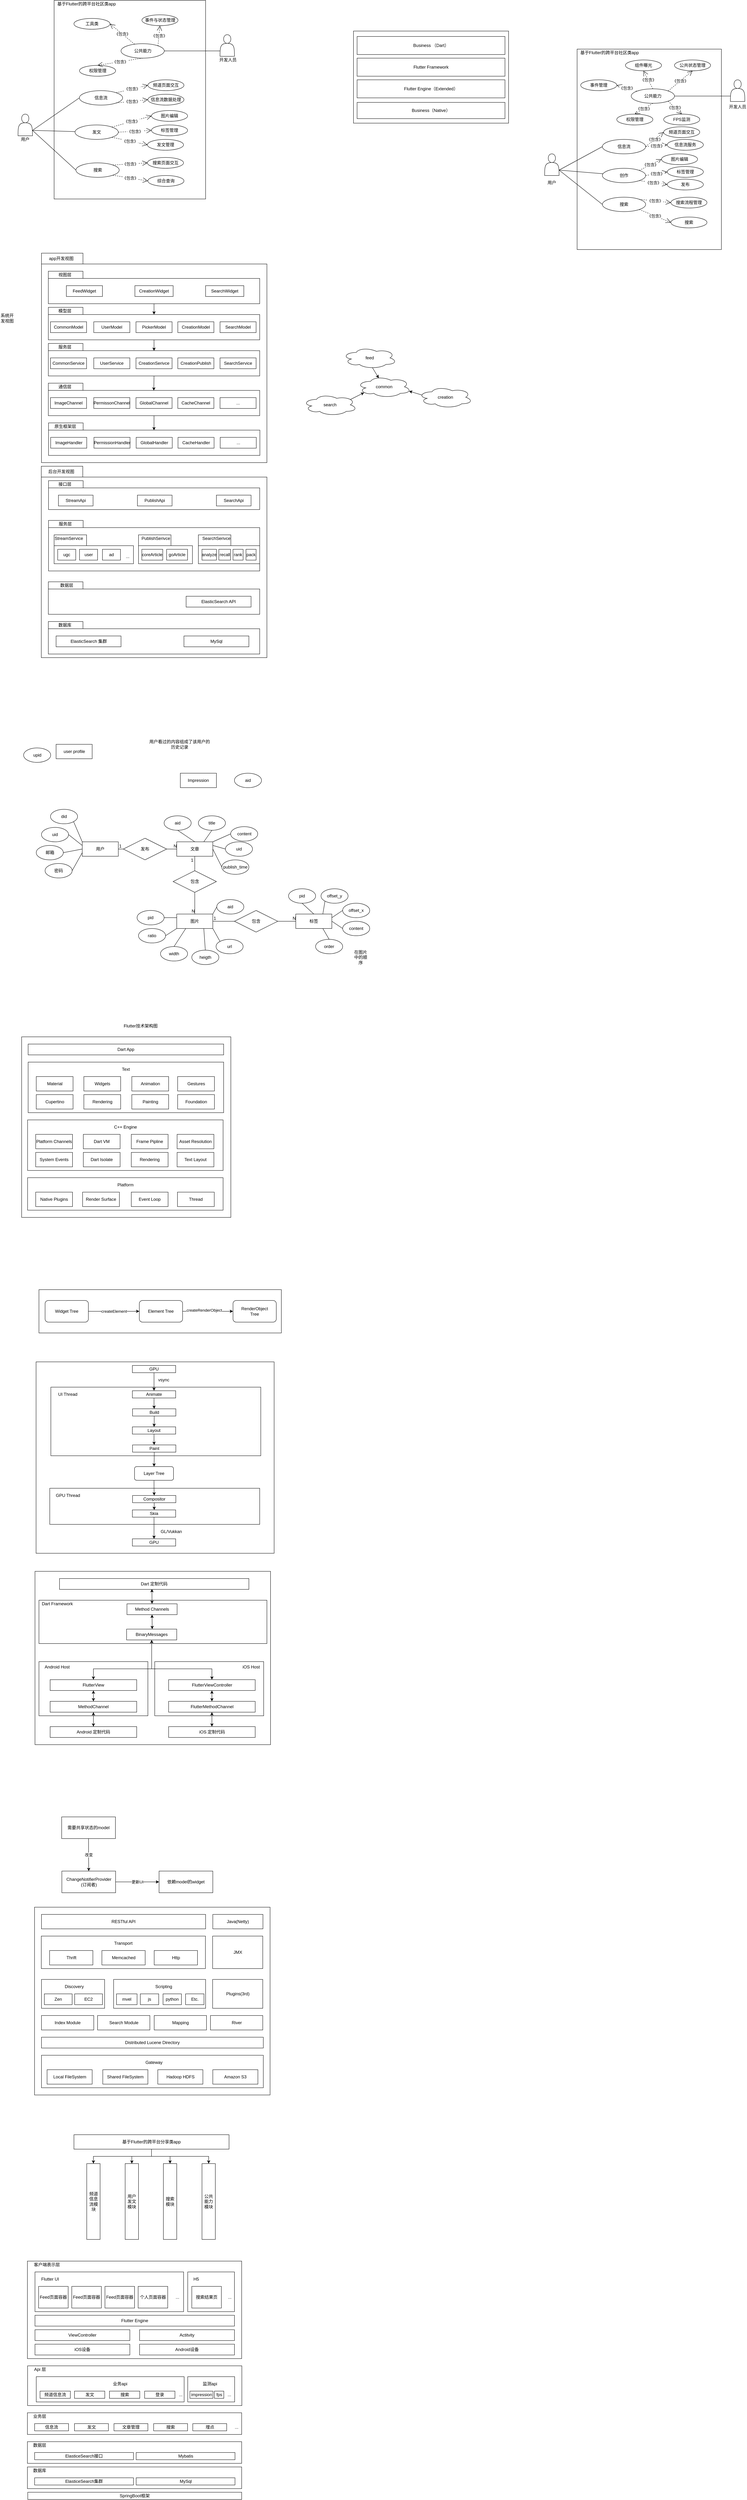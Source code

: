 <mxfile version="14.1.8" type="github">
  <diagram id="w8Rf89uJ2AWIB7oE1WWO" name="Page-1">
    <mxGraphModel dx="695" dy="677" grid="1" gridSize="10" guides="1" tooltips="1" connect="1" arrows="1" fold="1" page="1" pageScale="1" pageWidth="827" pageHeight="1169" math="0" shadow="0">
      <root>
        <mxCell id="0" />
        <mxCell id="1" parent="0" />
        <mxCell id="7yP8y3BCbyHduZ2Azp9H-1" value="" style="rounded=0;whiteSpace=wrap;html=1;" parent="1" vertex="1">
          <mxGeometry x="180" y="40" width="420" height="550" as="geometry" />
        </mxCell>
        <mxCell id="7yP8y3BCbyHduZ2Azp9H-2" value="公共能力" style="ellipse;whiteSpace=wrap;html=1;" parent="1" vertex="1">
          <mxGeometry x="365.5" y="160" width="120" height="40" as="geometry" />
        </mxCell>
        <mxCell id="7yP8y3BCbyHduZ2Azp9H-3" value="信息流" style="ellipse;whiteSpace=wrap;html=1;" parent="1" vertex="1">
          <mxGeometry x="250" y="290" width="120" height="40" as="geometry" />
        </mxCell>
        <mxCell id="7yP8y3BCbyHduZ2Azp9H-4" value="发文" style="ellipse;whiteSpace=wrap;html=1;" parent="1" vertex="1">
          <mxGeometry x="238" y="385" width="120" height="40" as="geometry" />
        </mxCell>
        <mxCell id="7yP8y3BCbyHduZ2Azp9H-5" value="搜索" style="ellipse;whiteSpace=wrap;html=1;" parent="1" vertex="1">
          <mxGeometry x="240.5" y="490" width="120" height="40" as="geometry" />
        </mxCell>
        <mxCell id="7yP8y3BCbyHduZ2Azp9H-7" value="工具类" style="ellipse;whiteSpace=wrap;html=1;" parent="1" vertex="1">
          <mxGeometry x="235" y="90" width="100" height="30" as="geometry" />
        </mxCell>
        <mxCell id="y2q8YL8v0eIlHlnUZHf5-1" value="《包含》" style="endArrow=open;endSize=12;dashed=1;html=1;entryX=1;entryY=0.5;entryDx=0;entryDy=0;" parent="1" source="7yP8y3BCbyHduZ2Azp9H-2" target="7yP8y3BCbyHduZ2Azp9H-7" edge="1">
          <mxGeometry width="160" relative="1" as="geometry">
            <mxPoint x="270" y="170" as="sourcePoint" />
            <mxPoint x="360" y="170.5" as="targetPoint" />
          </mxGeometry>
        </mxCell>
        <mxCell id="y2q8YL8v0eIlHlnUZHf5-3" value="事件与状态管理" style="ellipse;whiteSpace=wrap;html=1;" parent="1" vertex="1">
          <mxGeometry x="423.5" y="80" width="100" height="30" as="geometry" />
        </mxCell>
        <mxCell id="y2q8YL8v0eIlHlnUZHf5-4" value="权限管理" style="ellipse;whiteSpace=wrap;html=1;" parent="1" vertex="1">
          <mxGeometry x="250.5" y="220" width="100" height="30" as="geometry" />
        </mxCell>
        <mxCell id="y2q8YL8v0eIlHlnUZHf5-9" value="《包含》" style="endArrow=open;endSize=12;dashed=1;html=1;exitX=1;exitY=0;exitDx=0;exitDy=0;entryX=0.5;entryY=1;entryDx=0;entryDy=0;" parent="1" source="7yP8y3BCbyHduZ2Azp9H-2" target="y2q8YL8v0eIlHlnUZHf5-3" edge="1">
          <mxGeometry width="160" relative="1" as="geometry">
            <mxPoint x="312.426" y="205.858" as="sourcePoint" />
            <mxPoint x="380" y="175" as="targetPoint" />
          </mxGeometry>
        </mxCell>
        <mxCell id="y2q8YL8v0eIlHlnUZHf5-18" value="《包含》" style="endArrow=open;endSize=12;dashed=1;html=1;exitX=0.5;exitY=1;exitDx=0;exitDy=0;entryX=0.5;entryY=0;entryDx=0;entryDy=0;" parent="1" source="7yP8y3BCbyHduZ2Azp9H-2" target="y2q8YL8v0eIlHlnUZHf5-4" edge="1">
          <mxGeometry width="160" relative="1" as="geometry">
            <mxPoint x="457.426" y="165.858" as="sourcePoint" />
            <mxPoint x="484" y="75" as="targetPoint" />
          </mxGeometry>
        </mxCell>
        <mxCell id="y2q8YL8v0eIlHlnUZHf5-20" value="" style="shape=actor;whiteSpace=wrap;html=1;" parent="1" vertex="1">
          <mxGeometry x="640" y="135" width="40" height="60" as="geometry" />
        </mxCell>
        <mxCell id="y2q8YL8v0eIlHlnUZHf5-22" value="" style="endArrow=none;html=1;entryX=0;entryY=0.75;entryDx=0;entryDy=0;exitX=1;exitY=0.5;exitDx=0;exitDy=0;" parent="1" source="7yP8y3BCbyHduZ2Azp9H-2" target="y2q8YL8v0eIlHlnUZHf5-20" edge="1">
          <mxGeometry width="50" height="50" relative="1" as="geometry">
            <mxPoint x="390" y="400" as="sourcePoint" />
            <mxPoint x="440" y="350" as="targetPoint" />
          </mxGeometry>
        </mxCell>
        <mxCell id="y2q8YL8v0eIlHlnUZHf5-23" value="" style="shape=actor;whiteSpace=wrap;html=1;" parent="1" vertex="1">
          <mxGeometry x="80" y="355" width="40" height="60" as="geometry" />
        </mxCell>
        <mxCell id="y2q8YL8v0eIlHlnUZHf5-24" value="" style="endArrow=none;html=1;exitX=1;exitY=0.75;exitDx=0;exitDy=0;entryX=0;entryY=0.5;entryDx=0;entryDy=0;" parent="1" source="y2q8YL8v0eIlHlnUZHf5-23" target="7yP8y3BCbyHduZ2Azp9H-3" edge="1">
          <mxGeometry width="50" height="50" relative="1" as="geometry">
            <mxPoint x="390" y="400" as="sourcePoint" />
            <mxPoint x="440" y="350" as="targetPoint" />
          </mxGeometry>
        </mxCell>
        <mxCell id="y2q8YL8v0eIlHlnUZHf5-25" value="" style="endArrow=none;html=1;exitX=1;exitY=0.75;exitDx=0;exitDy=0;" parent="1" source="y2q8YL8v0eIlHlnUZHf5-23" target="7yP8y3BCbyHduZ2Azp9H-4" edge="1">
          <mxGeometry width="50" height="50" relative="1" as="geometry">
            <mxPoint x="86" y="370" as="sourcePoint" />
            <mxPoint x="260" y="320" as="targetPoint" />
          </mxGeometry>
        </mxCell>
        <mxCell id="y2q8YL8v0eIlHlnUZHf5-26" value="" style="endArrow=none;html=1;exitX=1;exitY=0.75;exitDx=0;exitDy=0;entryX=0;entryY=0.5;entryDx=0;entryDy=0;" parent="1" source="y2q8YL8v0eIlHlnUZHf5-23" target="7yP8y3BCbyHduZ2Azp9H-5" edge="1">
          <mxGeometry width="50" height="50" relative="1" as="geometry">
            <mxPoint x="90" y="385" as="sourcePoint" />
            <mxPoint x="261.116" y="396.16" as="targetPoint" />
          </mxGeometry>
        </mxCell>
        <mxCell id="y2q8YL8v0eIlHlnUZHf5-27" value="频道页面交互" style="ellipse;whiteSpace=wrap;html=1;" parent="1" vertex="1">
          <mxGeometry x="440" y="260" width="100" height="30" as="geometry" />
        </mxCell>
        <mxCell id="y2q8YL8v0eIlHlnUZHf5-28" value="图片编辑" style="ellipse;whiteSpace=wrap;html=1;" parent="1" vertex="1">
          <mxGeometry x="450" y="345" width="100" height="30" as="geometry" />
        </mxCell>
        <mxCell id="y2q8YL8v0eIlHlnUZHf5-29" value="标签管理" style="ellipse;whiteSpace=wrap;html=1;" parent="1" vertex="1">
          <mxGeometry x="450" y="385" width="100" height="30" as="geometry" />
        </mxCell>
        <mxCell id="y2q8YL8v0eIlHlnUZHf5-30" value="综合查询" style="ellipse;whiteSpace=wrap;html=1;" parent="1" vertex="1">
          <mxGeometry x="440" y="525" width="100" height="30" as="geometry" />
        </mxCell>
        <mxCell id="y2q8YL8v0eIlHlnUZHf5-31" value="搜索页面交互" style="ellipse;whiteSpace=wrap;html=1;" parent="1" vertex="1">
          <mxGeometry x="438.75" y="475" width="100" height="30" as="geometry" />
        </mxCell>
        <mxCell id="y2q8YL8v0eIlHlnUZHf5-33" value="《包含》" style="endArrow=open;endSize=12;dashed=1;html=1;exitX=1;exitY=0;exitDx=0;exitDy=0;entryX=0;entryY=0.5;entryDx=0;entryDy=0;" parent="1" source="7yP8y3BCbyHduZ2Azp9H-4" target="y2q8YL8v0eIlHlnUZHf5-28" edge="1">
          <mxGeometry width="160" relative="1" as="geometry">
            <mxPoint x="549.996" y="240.858" as="sourcePoint" />
            <mxPoint x="617.57" y="185" as="targetPoint" />
          </mxGeometry>
        </mxCell>
        <mxCell id="y2q8YL8v0eIlHlnUZHf5-34" value="《包含》" style="endArrow=open;endSize=12;dashed=1;html=1;exitX=1;exitY=0;exitDx=0;exitDy=0;entryX=0;entryY=0.5;entryDx=0;entryDy=0;" parent="1" source="7yP8y3BCbyHduZ2Azp9H-3" target="y2q8YL8v0eIlHlnUZHf5-27" edge="1">
          <mxGeometry width="160" relative="1" as="geometry">
            <mxPoint x="559.996" y="250.858" as="sourcePoint" />
            <mxPoint x="627.57" y="195" as="targetPoint" />
          </mxGeometry>
        </mxCell>
        <mxCell id="y2q8YL8v0eIlHlnUZHf5-35" value="《包含》" style="endArrow=open;endSize=12;dashed=1;html=1;entryX=0;entryY=0.5;entryDx=0;entryDy=0;exitX=1;exitY=0.5;exitDx=0;exitDy=0;" parent="1" source="7yP8y3BCbyHduZ2Azp9H-4" target="y2q8YL8v0eIlHlnUZHf5-29" edge="1">
          <mxGeometry width="160" relative="1" as="geometry">
            <mxPoint x="370" y="390" as="sourcePoint" />
            <mxPoint x="627.57" y="195" as="targetPoint" />
          </mxGeometry>
        </mxCell>
        <mxCell id="y2q8YL8v0eIlHlnUZHf5-36" value="《包含》" style="endArrow=open;endSize=12;dashed=1;html=1;exitX=1;exitY=0;exitDx=0;exitDy=0;entryX=0;entryY=0.5;entryDx=0;entryDy=0;" parent="1" source="7yP8y3BCbyHduZ2Azp9H-5" target="y2q8YL8v0eIlHlnUZHf5-31" edge="1">
          <mxGeometry width="160" relative="1" as="geometry">
            <mxPoint x="569.996" y="260.858" as="sourcePoint" />
            <mxPoint x="637.57" y="205" as="targetPoint" />
          </mxGeometry>
        </mxCell>
        <mxCell id="y2q8YL8v0eIlHlnUZHf5-37" value="《包含》" style="endArrow=open;endSize=12;dashed=1;html=1;exitX=1;exitY=1;exitDx=0;exitDy=0;entryX=0;entryY=0.5;entryDx=0;entryDy=0;" parent="1" source="7yP8y3BCbyHduZ2Azp9H-5" target="y2q8YL8v0eIlHlnUZHf5-30" edge="1">
          <mxGeometry width="160" relative="1" as="geometry">
            <mxPoint x="579.996" y="270.858" as="sourcePoint" />
            <mxPoint x="647.57" y="215" as="targetPoint" />
          </mxGeometry>
        </mxCell>
        <mxCell id="y2q8YL8v0eIlHlnUZHf5-39" value="用户" style="text;html=1;strokeColor=none;fillColor=none;align=center;verticalAlign=middle;whiteSpace=wrap;rounded=0;" parent="1" vertex="1">
          <mxGeometry x="80" y="415" width="40" height="20" as="geometry" />
        </mxCell>
        <mxCell id="y2q8YL8v0eIlHlnUZHf5-40" value="开发人员" style="text;html=1;strokeColor=none;fillColor=none;align=center;verticalAlign=middle;whiteSpace=wrap;rounded=0;" parent="1" vertex="1">
          <mxGeometry x="636.75" y="195" width="50" height="20" as="geometry" />
        </mxCell>
        <mxCell id="y2q8YL8v0eIlHlnUZHf5-44" value="基于Flutter的跨平台社区类app" style="text;html=1;strokeColor=none;fillColor=none;align=center;verticalAlign=middle;whiteSpace=wrap;rounded=0;" parent="1" vertex="1">
          <mxGeometry x="180" y="50" width="180" as="geometry" />
        </mxCell>
        <mxCell id="y2q8YL8v0eIlHlnUZHf5-53" value="" style="shape=folder;fontStyle=1;tabWidth=115;tabHeight=30;tabPosition=left;html=1;boundedLbl=1;" parent="1" vertex="1">
          <mxGeometry x="145" y="740" width="625" height="580" as="geometry" />
        </mxCell>
        <mxCell id="y2q8YL8v0eIlHlnUZHf5-54" value="app开发视图" style="text;html=1;strokeColor=none;fillColor=none;align=center;verticalAlign=middle;whiteSpace=wrap;rounded=0;" parent="1" vertex="1">
          <mxGeometry x="160" y="750" width="80" height="10" as="geometry" />
        </mxCell>
        <mxCell id="y2q8YL8v0eIlHlnUZHf5-56" value="" style="shape=folder;fontStyle=1;tabWidth=96;tabHeight=20;tabPosition=left;html=1;boundedLbl=1;" parent="1" vertex="1">
          <mxGeometry x="164" y="790" width="586" height="90" as="geometry" />
        </mxCell>
        <mxCell id="y2q8YL8v0eIlHlnUZHf5-57" value="视图层" style="text;html=1;strokeColor=none;fillColor=none;align=center;verticalAlign=middle;whiteSpace=wrap;rounded=0;" parent="1" vertex="1">
          <mxGeometry x="190" y="790" width="40" height="20" as="geometry" />
        </mxCell>
        <mxCell id="y2q8YL8v0eIlHlnUZHf5-59" value="FeedWidget" style="rounded=0;whiteSpace=wrap;html=1;" parent="1" vertex="1">
          <mxGeometry x="214" y="830" width="100" height="30" as="geometry" />
        </mxCell>
        <mxCell id="y2q8YL8v0eIlHlnUZHf5-60" value="CreationWidget" style="rounded=0;whiteSpace=wrap;html=1;" parent="1" vertex="1">
          <mxGeometry x="404" y="830" width="106" height="30" as="geometry" />
        </mxCell>
        <mxCell id="y2q8YL8v0eIlHlnUZHf5-61" value="SearchWidget" style="rounded=0;whiteSpace=wrap;html=1;" parent="1" vertex="1">
          <mxGeometry x="600" y="830" width="106" height="30" as="geometry" />
        </mxCell>
        <mxCell id="y2q8YL8v0eIlHlnUZHf5-62" value="" style="shape=folder;fontStyle=1;tabWidth=96;tabHeight=20;tabPosition=left;html=1;boundedLbl=1;" parent="1" vertex="1">
          <mxGeometry x="164" y="890" width="586" height="90" as="geometry" />
        </mxCell>
        <mxCell id="y2q8YL8v0eIlHlnUZHf5-63" value="模型层" style="text;html=1;strokeColor=none;fillColor=none;align=center;verticalAlign=middle;whiteSpace=wrap;rounded=0;" parent="1" vertex="1">
          <mxGeometry x="190" y="890" width="40" height="20" as="geometry" />
        </mxCell>
        <mxCell id="y2q8YL8v0eIlHlnUZHf5-64" value="CommonModel" style="rounded=0;whiteSpace=wrap;html=1;" parent="1" vertex="1">
          <mxGeometry x="170" y="930" width="100" height="30" as="geometry" />
        </mxCell>
        <mxCell id="y2q8YL8v0eIlHlnUZHf5-65" value="UserModel" style="rounded=0;whiteSpace=wrap;html=1;" parent="1" vertex="1">
          <mxGeometry x="290" y="930" width="100" height="30" as="geometry" />
        </mxCell>
        <mxCell id="y2q8YL8v0eIlHlnUZHf5-66" value="PickerModel" style="rounded=0;whiteSpace=wrap;html=1;" parent="1" vertex="1">
          <mxGeometry x="407" y="930" width="100" height="30" as="geometry" />
        </mxCell>
        <mxCell id="y2q8YL8v0eIlHlnUZHf5-67" value="SearchModel" style="rounded=0;whiteSpace=wrap;html=1;" parent="1" vertex="1">
          <mxGeometry x="640" y="930" width="100" height="30" as="geometry" />
        </mxCell>
        <mxCell id="y2q8YL8v0eIlHlnUZHf5-68" value="CreationModel" style="rounded=0;whiteSpace=wrap;html=1;" parent="1" vertex="1">
          <mxGeometry x="523" y="930" width="100" height="30" as="geometry" />
        </mxCell>
        <mxCell id="y2q8YL8v0eIlHlnUZHf5-72" value="" style="shape=folder;fontStyle=1;tabWidth=96;tabHeight=20;tabPosition=left;html=1;boundedLbl=1;" parent="1" vertex="1">
          <mxGeometry x="164" y="990" width="586" height="90" as="geometry" />
        </mxCell>
        <mxCell id="y2q8YL8v0eIlHlnUZHf5-73" value="服务层" style="text;html=1;strokeColor=none;fillColor=none;align=center;verticalAlign=middle;whiteSpace=wrap;rounded=0;" parent="1" vertex="1">
          <mxGeometry x="190" y="990" width="40" height="20" as="geometry" />
        </mxCell>
        <mxCell id="y2q8YL8v0eIlHlnUZHf5-74" value="CommonService" style="rounded=0;whiteSpace=wrap;html=1;" parent="1" vertex="1">
          <mxGeometry x="170" y="1030" width="100" height="30" as="geometry" />
        </mxCell>
        <mxCell id="y2q8YL8v0eIlHlnUZHf5-75" value="UserService" style="rounded=0;whiteSpace=wrap;html=1;" parent="1" vertex="1">
          <mxGeometry x="290" y="1030" width="100" height="30" as="geometry" />
        </mxCell>
        <mxCell id="y2q8YL8v0eIlHlnUZHf5-76" value="CreationSerivce" style="rounded=0;whiteSpace=wrap;html=1;" parent="1" vertex="1">
          <mxGeometry x="407" y="1030" width="100" height="30" as="geometry" />
        </mxCell>
        <mxCell id="y2q8YL8v0eIlHlnUZHf5-77" value="SearchService" style="rounded=0;whiteSpace=wrap;html=1;" parent="1" vertex="1">
          <mxGeometry x="640" y="1030" width="100" height="30" as="geometry" />
        </mxCell>
        <mxCell id="y2q8YL8v0eIlHlnUZHf5-78" value="CreationPublish" style="rounded=0;whiteSpace=wrap;html=1;" parent="1" vertex="1">
          <mxGeometry x="523" y="1030" width="100" height="30" as="geometry" />
        </mxCell>
        <mxCell id="y2q8YL8v0eIlHlnUZHf5-79" value="" style="shape=folder;fontStyle=1;tabWidth=96;tabHeight=20;tabPosition=left;html=1;boundedLbl=1;" parent="1" vertex="1">
          <mxGeometry x="164" y="1100" width="586" height="90" as="geometry" />
        </mxCell>
        <mxCell id="y2q8YL8v0eIlHlnUZHf5-80" value="通信层" style="text;html=1;strokeColor=none;fillColor=none;align=center;verticalAlign=middle;whiteSpace=wrap;rounded=0;" parent="1" vertex="1">
          <mxGeometry x="190" y="1100" width="40" height="20" as="geometry" />
        </mxCell>
        <mxCell id="y2q8YL8v0eIlHlnUZHf5-81" value="ImageChannel" style="rounded=0;whiteSpace=wrap;html=1;" parent="1" vertex="1">
          <mxGeometry x="170" y="1140" width="100" height="30" as="geometry" />
        </mxCell>
        <mxCell id="y2q8YL8v0eIlHlnUZHf5-82" value="PermissonChannel" style="rounded=0;whiteSpace=wrap;html=1;" parent="1" vertex="1">
          <mxGeometry x="290" y="1140" width="100" height="30" as="geometry" />
        </mxCell>
        <mxCell id="y2q8YL8v0eIlHlnUZHf5-83" value="GlobalChannel" style="rounded=0;whiteSpace=wrap;html=1;" parent="1" vertex="1">
          <mxGeometry x="407" y="1140" width="100" height="30" as="geometry" />
        </mxCell>
        <mxCell id="y2q8YL8v0eIlHlnUZHf5-84" value="..." style="rounded=0;whiteSpace=wrap;html=1;" parent="1" vertex="1">
          <mxGeometry x="640" y="1140" width="100" height="30" as="geometry" />
        </mxCell>
        <mxCell id="y2q8YL8v0eIlHlnUZHf5-85" value="CacheChannel" style="rounded=0;whiteSpace=wrap;html=1;" parent="1" vertex="1">
          <mxGeometry x="523" y="1140" width="100" height="30" as="geometry" />
        </mxCell>
        <mxCell id="y2q8YL8v0eIlHlnUZHf5-86" value="" style="shape=folder;fontStyle=1;tabWidth=96;tabHeight=20;tabPosition=left;html=1;boundedLbl=1;" parent="1" vertex="1">
          <mxGeometry x="164.5" y="1210" width="586" height="90" as="geometry" />
        </mxCell>
        <mxCell id="y2q8YL8v0eIlHlnUZHf5-87" value="原生框架层" style="text;html=1;strokeColor=none;fillColor=none;align=center;verticalAlign=middle;whiteSpace=wrap;rounded=0;" parent="1" vertex="1">
          <mxGeometry x="170.5" y="1210" width="80" height="20" as="geometry" />
        </mxCell>
        <mxCell id="y2q8YL8v0eIlHlnUZHf5-88" value="ImageHandler" style="rounded=0;whiteSpace=wrap;html=1;" parent="1" vertex="1">
          <mxGeometry x="170.5" y="1250" width="100" height="30" as="geometry" />
        </mxCell>
        <mxCell id="y2q8YL8v0eIlHlnUZHf5-89" value="PermissionHandler" style="rounded=0;whiteSpace=wrap;html=1;" parent="1" vertex="1">
          <mxGeometry x="290.5" y="1250" width="100" height="30" as="geometry" />
        </mxCell>
        <mxCell id="y2q8YL8v0eIlHlnUZHf5-90" value="GlobalHandler" style="rounded=0;whiteSpace=wrap;html=1;" parent="1" vertex="1">
          <mxGeometry x="407.5" y="1250" width="100" height="30" as="geometry" />
        </mxCell>
        <mxCell id="y2q8YL8v0eIlHlnUZHf5-91" value="..." style="rounded=0;whiteSpace=wrap;html=1;" parent="1" vertex="1">
          <mxGeometry x="640.5" y="1250" width="100" height="30" as="geometry" />
        </mxCell>
        <mxCell id="y2q8YL8v0eIlHlnUZHf5-92" value="CacheHandler" style="rounded=0;whiteSpace=wrap;html=1;" parent="1" vertex="1">
          <mxGeometry x="523.5" y="1250" width="100" height="30" as="geometry" />
        </mxCell>
        <mxCell id="y2q8YL8v0eIlHlnUZHf5-95" value="" style="endArrow=classic;html=1;exitX=0.5;exitY=1;exitDx=0;exitDy=0;exitPerimeter=0;entryX=0.5;entryY=0.222;entryDx=0;entryDy=0;entryPerimeter=0;" parent="1" source="y2q8YL8v0eIlHlnUZHf5-56" target="y2q8YL8v0eIlHlnUZHf5-62" edge="1">
          <mxGeometry width="50" height="50" relative="1" as="geometry">
            <mxPoint x="460" y="750" as="sourcePoint" />
            <mxPoint x="510" y="700" as="targetPoint" />
          </mxGeometry>
        </mxCell>
        <mxCell id="y2q8YL8v0eIlHlnUZHf5-96" value="" style="endArrow=classic;html=1;exitX=0.5;exitY=1;exitDx=0;exitDy=0;exitPerimeter=0;entryX=0.5;entryY=0.228;entryDx=0;entryDy=0;entryPerimeter=0;" parent="1" source="y2q8YL8v0eIlHlnUZHf5-62" target="y2q8YL8v0eIlHlnUZHf5-72" edge="1">
          <mxGeometry width="50" height="50" relative="1" as="geometry">
            <mxPoint x="467" y="890" as="sourcePoint" />
            <mxPoint x="460" y="1010" as="targetPoint" />
          </mxGeometry>
        </mxCell>
        <mxCell id="y2q8YL8v0eIlHlnUZHf5-97" value="" style="endArrow=classic;html=1;exitX=0.5;exitY=1;exitDx=0;exitDy=0;exitPerimeter=0;entryX=0.499;entryY=0.228;entryDx=0;entryDy=0;entryPerimeter=0;" parent="1" source="y2q8YL8v0eIlHlnUZHf5-72" target="y2q8YL8v0eIlHlnUZHf5-79" edge="1">
          <mxGeometry width="50" height="50" relative="1" as="geometry">
            <mxPoint x="467" y="990" as="sourcePoint" />
            <mxPoint x="467" y="1020.52" as="targetPoint" />
          </mxGeometry>
        </mxCell>
        <mxCell id="y2q8YL8v0eIlHlnUZHf5-98" value="" style="endArrow=classic;html=1;exitX=0.5;exitY=1;exitDx=0;exitDy=0;exitPerimeter=0;entryX=0.499;entryY=0.228;entryDx=0;entryDy=0;entryPerimeter=0;" parent="1" source="y2q8YL8v0eIlHlnUZHf5-79" target="y2q8YL8v0eIlHlnUZHf5-86" edge="1">
          <mxGeometry width="50" height="50" relative="1" as="geometry">
            <mxPoint x="477" y="1000" as="sourcePoint" />
            <mxPoint x="477" y="1030.52" as="targetPoint" />
          </mxGeometry>
        </mxCell>
        <mxCell id="y2q8YL8v0eIlHlnUZHf5-99" value="" style="shape=folder;fontStyle=1;tabWidth=115;tabHeight=30;tabPosition=left;html=1;boundedLbl=1;" parent="1" vertex="1">
          <mxGeometry x="144.5" y="1330" width="625.5" height="530" as="geometry" />
        </mxCell>
        <mxCell id="y2q8YL8v0eIlHlnUZHf5-100" value="后台开发视图" style="text;html=1;strokeColor=none;fillColor=none;align=center;verticalAlign=middle;whiteSpace=wrap;rounded=0;" parent="1" vertex="1">
          <mxGeometry x="160" y="1340" width="80" height="10" as="geometry" />
        </mxCell>
        <mxCell id="y2q8YL8v0eIlHlnUZHf5-101" value="" style="shape=folder;fontStyle=1;tabWidth=96;tabHeight=20;tabPosition=left;html=1;boundedLbl=1;" parent="1" vertex="1">
          <mxGeometry x="164.5" y="1370" width="585.5" height="80" as="geometry" />
        </mxCell>
        <mxCell id="y2q8YL8v0eIlHlnUZHf5-102" value="接口层" style="text;html=1;strokeColor=none;fillColor=none;align=center;verticalAlign=middle;whiteSpace=wrap;rounded=0;" parent="1" vertex="1">
          <mxGeometry x="190" y="1370" width="40" height="20" as="geometry" />
        </mxCell>
        <mxCell id="y2q8YL8v0eIlHlnUZHf5-103" value="" style="shape=folder;fontStyle=1;tabWidth=96;tabHeight=20;tabPosition=left;html=1;boundedLbl=1;" parent="1" vertex="1">
          <mxGeometry x="164.5" y="1480" width="585.5" height="140" as="geometry" />
        </mxCell>
        <mxCell id="y2q8YL8v0eIlHlnUZHf5-104" value="服务层" style="text;html=1;strokeColor=none;fillColor=none;align=center;verticalAlign=middle;whiteSpace=wrap;rounded=0;" parent="1" vertex="1">
          <mxGeometry x="190.5" y="1480" width="40" height="20" as="geometry" />
        </mxCell>
        <mxCell id="y2q8YL8v0eIlHlnUZHf5-107" value="StreamApi" style="rounded=0;whiteSpace=wrap;html=1;" parent="1" vertex="1">
          <mxGeometry x="192" y="1410" width="96" height="30" as="geometry" />
        </mxCell>
        <mxCell id="y2q8YL8v0eIlHlnUZHf5-108" value="PublishApi" style="rounded=0;whiteSpace=wrap;html=1;" parent="1" vertex="1">
          <mxGeometry x="411" y="1410" width="96" height="30" as="geometry" />
        </mxCell>
        <mxCell id="y2q8YL8v0eIlHlnUZHf5-109" value="SearchApi" style="rounded=0;whiteSpace=wrap;html=1;" parent="1" vertex="1">
          <mxGeometry x="630" y="1410" width="96" height="30" as="geometry" />
        </mxCell>
        <mxCell id="y2q8YL8v0eIlHlnUZHf5-110" value="common" style="ellipse;shape=cloud;whiteSpace=wrap;html=1;" parent="1" vertex="1">
          <mxGeometry x="1020" y="1080" width="150" height="60" as="geometry" />
        </mxCell>
        <mxCell id="y2q8YL8v0eIlHlnUZHf5-111" value="search" style="ellipse;shape=cloud;whiteSpace=wrap;html=1;" parent="1" vertex="1">
          <mxGeometry x="870" y="1130" width="150" height="60" as="geometry" />
        </mxCell>
        <mxCell id="y2q8YL8v0eIlHlnUZHf5-112" value="creation" style="ellipse;shape=cloud;whiteSpace=wrap;html=1;" parent="1" vertex="1">
          <mxGeometry x="1190" y="1109" width="150" height="60" as="geometry" />
        </mxCell>
        <mxCell id="y2q8YL8v0eIlHlnUZHf5-113" value="feed" style="ellipse;shape=cloud;whiteSpace=wrap;html=1;" parent="1" vertex="1">
          <mxGeometry x="980" y="1000" width="150" height="60" as="geometry" />
        </mxCell>
        <mxCell id="y2q8YL8v0eIlHlnUZHf5-114" value="" style="endArrow=classic;html=1;exitX=0.55;exitY=0.95;exitDx=0;exitDy=0;exitPerimeter=0;entryX=0.4;entryY=0.1;entryDx=0;entryDy=0;entryPerimeter=0;" parent="1" source="y2q8YL8v0eIlHlnUZHf5-113" target="y2q8YL8v0eIlHlnUZHf5-110" edge="1">
          <mxGeometry width="50" height="50" relative="1" as="geometry">
            <mxPoint x="467" y="990" as="sourcePoint" />
            <mxPoint x="467" y="1020.52" as="targetPoint" />
          </mxGeometry>
        </mxCell>
        <mxCell id="y2q8YL8v0eIlHlnUZHf5-115" value="" style="endArrow=classic;html=1;exitX=0.88;exitY=0.25;exitDx=0;exitDy=0;exitPerimeter=0;entryX=0.13;entryY=0.77;entryDx=0;entryDy=0;entryPerimeter=0;" parent="1" source="y2q8YL8v0eIlHlnUZHf5-111" target="y2q8YL8v0eIlHlnUZHf5-110" edge="1">
          <mxGeometry width="50" height="50" relative="1" as="geometry">
            <mxPoint x="1082.5" y="1047" as="sourcePoint" />
            <mxPoint x="1090" y="1096" as="targetPoint" />
          </mxGeometry>
        </mxCell>
        <mxCell id="y2q8YL8v0eIlHlnUZHf5-116" value="" style="endArrow=classic;html=1;exitX=0.07;exitY=0.4;exitDx=0;exitDy=0;exitPerimeter=0;entryX=0.96;entryY=0.7;entryDx=0;entryDy=0;entryPerimeter=0;" parent="1" source="y2q8YL8v0eIlHlnUZHf5-112" target="y2q8YL8v0eIlHlnUZHf5-110" edge="1">
          <mxGeometry width="50" height="50" relative="1" as="geometry">
            <mxPoint x="1140" y="1226.9" as="sourcePoint" />
            <mxPoint x="1220.5" y="1213.1" as="targetPoint" />
          </mxGeometry>
        </mxCell>
        <mxCell id="y2q8YL8v0eIlHlnUZHf5-118" value="" style="rounded=0;whiteSpace=wrap;html=1;" parent="1" vertex="1">
          <mxGeometry x="1010" y="125" width="430" height="255" as="geometry" />
        </mxCell>
        <mxCell id="y2q8YL8v0eIlHlnUZHf5-120" value="&lt;span&gt;Flutter Framework&lt;/span&gt;" style="rounded=0;whiteSpace=wrap;html=1;" parent="1" vertex="1">
          <mxGeometry x="1020" y="200" width="410" height="50" as="geometry" />
        </mxCell>
        <mxCell id="y2q8YL8v0eIlHlnUZHf5-121" value="&lt;span&gt;Business （Dart）&lt;/span&gt;" style="rounded=0;whiteSpace=wrap;html=1;" parent="1" vertex="1">
          <mxGeometry x="1020" y="140" width="410" height="50" as="geometry" />
        </mxCell>
        <mxCell id="y2q8YL8v0eIlHlnUZHf5-122" value="&lt;span&gt;Flutter Engine（Extended）&lt;/span&gt;" style="rounded=0;whiteSpace=wrap;html=1;" parent="1" vertex="1">
          <mxGeometry x="1020" y="260" width="410" height="50" as="geometry" />
        </mxCell>
        <mxCell id="y2q8YL8v0eIlHlnUZHf5-123" value="&lt;span&gt;Business（Native）&lt;/span&gt;" style="rounded=0;whiteSpace=wrap;html=1;" parent="1" vertex="1">
          <mxGeometry x="1020" y="322.5" width="410" height="45" as="geometry" />
        </mxCell>
        <mxCell id="y2q8YL8v0eIlHlnUZHf5-132" value="" style="shape=folder;fontStyle=1;tabWidth=90;tabHeight=30;tabPosition=left;html=1;boundedLbl=1;" parent="1" vertex="1">
          <mxGeometry x="180" y="1520" width="220" height="80" as="geometry" />
        </mxCell>
        <mxCell id="y2q8YL8v0eIlHlnUZHf5-133" value="StreamService" style="text;html=1;strokeColor=none;fillColor=none;align=center;verticalAlign=middle;whiteSpace=wrap;rounded=0;" parent="1" vertex="1">
          <mxGeometry x="200.5" y="1520" width="40" height="20" as="geometry" />
        </mxCell>
        <mxCell id="y2q8YL8v0eIlHlnUZHf5-134" value="ugc" style="rounded=0;whiteSpace=wrap;html=1;" parent="1" vertex="1">
          <mxGeometry x="190" y="1560" width="50" height="30" as="geometry" />
        </mxCell>
        <mxCell id="y2q8YL8v0eIlHlnUZHf5-135" value="user" style="rounded=0;whiteSpace=wrap;html=1;" parent="1" vertex="1">
          <mxGeometry x="250.5" y="1560" width="50" height="30" as="geometry" />
        </mxCell>
        <mxCell id="y2q8YL8v0eIlHlnUZHf5-136" value="ad" style="rounded=0;whiteSpace=wrap;html=1;" parent="1" vertex="1">
          <mxGeometry x="314" y="1560" width="50" height="30" as="geometry" />
        </mxCell>
        <mxCell id="y2q8YL8v0eIlHlnUZHf5-139" value="..." style="text;html=1;strokeColor=none;fillColor=none;align=center;verticalAlign=middle;whiteSpace=wrap;rounded=0;" parent="1" vertex="1">
          <mxGeometry x="364" y="1570" width="40" height="20" as="geometry" />
        </mxCell>
        <mxCell id="y2q8YL8v0eIlHlnUZHf5-140" value="" style="shape=folder;fontStyle=1;tabWidth=90;tabHeight=30;tabPosition=left;html=1;boundedLbl=1;" parent="1" vertex="1">
          <mxGeometry x="414" y="1520" width="149.5" height="80" as="geometry" />
        </mxCell>
        <mxCell id="y2q8YL8v0eIlHlnUZHf5-141" value="PublishSerivce" style="text;html=1;strokeColor=none;fillColor=none;align=center;verticalAlign=middle;whiteSpace=wrap;rounded=0;" parent="1" vertex="1">
          <mxGeometry x="442" y="1520" width="40" height="20" as="geometry" />
        </mxCell>
        <mxCell id="y2q8YL8v0eIlHlnUZHf5-142" value="" style="shape=folder;fontStyle=1;tabWidth=90;tabHeight=30;tabPosition=left;html=1;boundedLbl=1;" parent="1" vertex="1">
          <mxGeometry x="580" y="1520" width="170" height="80" as="geometry" />
        </mxCell>
        <mxCell id="y2q8YL8v0eIlHlnUZHf5-143" value="SearchSerivce" style="text;html=1;strokeColor=none;fillColor=none;align=center;verticalAlign=middle;whiteSpace=wrap;rounded=0;" parent="1" vertex="1">
          <mxGeometry x="610" y="1520" width="40" height="20" as="geometry" />
        </mxCell>
        <mxCell id="y2q8YL8v0eIlHlnUZHf5-144" value="coreArticle" style="rounded=0;whiteSpace=wrap;html=1;" parent="1" vertex="1">
          <mxGeometry x="423.25" y="1560" width="58" height="30" as="geometry" />
        </mxCell>
        <mxCell id="y2q8YL8v0eIlHlnUZHf5-145" value="goArticle" style="rounded=0;whiteSpace=wrap;html=1;" parent="1" vertex="1">
          <mxGeometry x="492" y="1560" width="58" height="30" as="geometry" />
        </mxCell>
        <mxCell id="y2q8YL8v0eIlHlnUZHf5-147" value="analyze" style="rounded=0;whiteSpace=wrap;html=1;" parent="1" vertex="1">
          <mxGeometry x="590" y="1560" width="40" height="30" as="geometry" />
        </mxCell>
        <mxCell id="y2q8YL8v0eIlHlnUZHf5-148" value="recall" style="rounded=0;whiteSpace=wrap;html=1;" parent="1" vertex="1">
          <mxGeometry x="636.75" y="1560" width="32.5" height="30" as="geometry" />
        </mxCell>
        <mxCell id="y2q8YL8v0eIlHlnUZHf5-149" value="rank" style="rounded=0;whiteSpace=wrap;html=1;" parent="1" vertex="1">
          <mxGeometry x="676" y="1560" width="28" height="30" as="geometry" />
        </mxCell>
        <mxCell id="y2q8YL8v0eIlHlnUZHf5-150" value="pack" style="rounded=0;whiteSpace=wrap;html=1;" parent="1" vertex="1">
          <mxGeometry x="712" y="1560" width="28" height="30" as="geometry" />
        </mxCell>
        <mxCell id="y2q8YL8v0eIlHlnUZHf5-152" value="" style="shape=folder;fontStyle=1;tabWidth=96;tabHeight=20;tabPosition=left;html=1;boundedLbl=1;" parent="1" vertex="1">
          <mxGeometry x="164" y="1650" width="586" height="90" as="geometry" />
        </mxCell>
        <mxCell id="y2q8YL8v0eIlHlnUZHf5-153" value="系统开发视图" style="text;html=1;strokeColor=none;fillColor=none;align=center;verticalAlign=middle;whiteSpace=wrap;rounded=0;" parent="1" vertex="1">
          <mxGeometry x="30" y="910" width="40" height="20" as="geometry" />
        </mxCell>
        <mxCell id="y2q8YL8v0eIlHlnUZHf5-154" value="数据层" style="text;html=1;strokeColor=none;fillColor=none;align=center;verticalAlign=middle;whiteSpace=wrap;rounded=0;" parent="1" vertex="1">
          <mxGeometry x="195" y="1650" width="40" height="20" as="geometry" />
        </mxCell>
        <mxCell id="y2q8YL8v0eIlHlnUZHf5-155" value="" style="shape=folder;fontStyle=1;tabWidth=96;tabHeight=20;tabPosition=left;html=1;boundedLbl=1;" parent="1" vertex="1">
          <mxGeometry x="164" y="1760" width="586" height="90" as="geometry" />
        </mxCell>
        <mxCell id="y2q8YL8v0eIlHlnUZHf5-156" value="数据库" style="text;html=1;strokeColor=none;fillColor=none;align=center;verticalAlign=middle;whiteSpace=wrap;rounded=0;" parent="1" vertex="1">
          <mxGeometry x="190" y="1760" width="40" height="20" as="geometry" />
        </mxCell>
        <mxCell id="y2q8YL8v0eIlHlnUZHf5-157" value="ElasticSearch API" style="rounded=0;whiteSpace=wrap;html=1;" parent="1" vertex="1">
          <mxGeometry x="546" y="1690" width="180" height="30" as="geometry" />
        </mxCell>
        <mxCell id="y2q8YL8v0eIlHlnUZHf5-159" value="ElasticSearch 集群" style="rounded=0;whiteSpace=wrap;html=1;" parent="1" vertex="1">
          <mxGeometry x="185.5" y="1800" width="180" height="30" as="geometry" />
        </mxCell>
        <mxCell id="y2q8YL8v0eIlHlnUZHf5-160" value="MySql" style="rounded=0;whiteSpace=wrap;html=1;" parent="1" vertex="1">
          <mxGeometry x="540" y="1800" width="180" height="30" as="geometry" />
        </mxCell>
        <mxCell id="y2q8YL8v0eIlHlnUZHf5-173" value="" style="rounded=0;whiteSpace=wrap;html=1;" parent="1" vertex="1">
          <mxGeometry x="1630" y="175" width="400" height="555" as="geometry" />
        </mxCell>
        <mxCell id="y2q8YL8v0eIlHlnUZHf5-174" value="公共能力" style="ellipse;whiteSpace=wrap;html=1;" parent="1" vertex="1">
          <mxGeometry x="1780" y="285" width="120" height="40" as="geometry" />
        </mxCell>
        <mxCell id="y2q8YL8v0eIlHlnUZHf5-175" value="信息流" style="ellipse;whiteSpace=wrap;html=1;" parent="1" vertex="1">
          <mxGeometry x="1700" y="425" width="120" height="40" as="geometry" />
        </mxCell>
        <mxCell id="y2q8YL8v0eIlHlnUZHf5-176" value="创作" style="ellipse;whiteSpace=wrap;html=1;" parent="1" vertex="1">
          <mxGeometry x="1700" y="505" width="120" height="40" as="geometry" />
        </mxCell>
        <mxCell id="y2q8YL8v0eIlHlnUZHf5-177" value="搜索" style="ellipse;whiteSpace=wrap;html=1;" parent="1" vertex="1">
          <mxGeometry x="1700" y="585" width="120" height="40" as="geometry" />
        </mxCell>
        <mxCell id="y2q8YL8v0eIlHlnUZHf5-178" value="事件管理" style="ellipse;whiteSpace=wrap;html=1;" parent="1" vertex="1">
          <mxGeometry x="1640" y="260" width="100" height="30" as="geometry" />
        </mxCell>
        <mxCell id="y2q8YL8v0eIlHlnUZHf5-179" value="《包含》" style="endArrow=open;endSize=12;dashed=1;html=1;entryX=1;entryY=0.5;entryDx=0;entryDy=0;" parent="1" source="y2q8YL8v0eIlHlnUZHf5-174" target="y2q8YL8v0eIlHlnUZHf5-178" edge="1">
          <mxGeometry width="160" relative="1" as="geometry">
            <mxPoint x="1720" y="305" as="sourcePoint" />
            <mxPoint x="1810" y="305.5" as="targetPoint" />
          </mxGeometry>
        </mxCell>
        <mxCell id="y2q8YL8v0eIlHlnUZHf5-180" value="组件曝光" style="ellipse;whiteSpace=wrap;html=1;" parent="1" vertex="1">
          <mxGeometry x="1764" y="205" width="100" height="30" as="geometry" />
        </mxCell>
        <mxCell id="y2q8YL8v0eIlHlnUZHf5-181" value="公共状态管理" style="ellipse;whiteSpace=wrap;html=1;" parent="1" vertex="1">
          <mxGeometry x="1900" y="205" width="100" height="30" as="geometry" />
        </mxCell>
        <mxCell id="y2q8YL8v0eIlHlnUZHf5-182" value="权限管理" style="ellipse;whiteSpace=wrap;html=1;" parent="1" vertex="1">
          <mxGeometry x="1740" y="355" width="100" height="30" as="geometry" />
        </mxCell>
        <mxCell id="y2q8YL8v0eIlHlnUZHf5-183" value="FPS监测" style="ellipse;whiteSpace=wrap;html=1;" parent="1" vertex="1">
          <mxGeometry x="1870" y="355" width="100" height="30" as="geometry" />
        </mxCell>
        <mxCell id="y2q8YL8v0eIlHlnUZHf5-184" value="《包含》" style="endArrow=open;endSize=12;dashed=1;html=1;exitX=0.5;exitY=0;exitDx=0;exitDy=0;entryX=0.5;entryY=1;entryDx=0;entryDy=0;" parent="1" source="y2q8YL8v0eIlHlnUZHf5-174" target="y2q8YL8v0eIlHlnUZHf5-180" edge="1">
          <mxGeometry width="160" relative="1" as="geometry">
            <mxPoint x="1780" y="335" as="sourcePoint" />
            <mxPoint x="1940" y="335" as="targetPoint" />
          </mxGeometry>
        </mxCell>
        <mxCell id="y2q8YL8v0eIlHlnUZHf5-185" value="《包含》" style="endArrow=open;endSize=12;dashed=1;html=1;exitX=1;exitY=0;exitDx=0;exitDy=0;entryX=0.5;entryY=1;entryDx=0;entryDy=0;" parent="1" source="y2q8YL8v0eIlHlnUZHf5-174" target="y2q8YL8v0eIlHlnUZHf5-181" edge="1">
          <mxGeometry width="160" relative="1" as="geometry">
            <mxPoint x="1762.426" y="340.858" as="sourcePoint" />
            <mxPoint x="1830" y="310" as="targetPoint" />
          </mxGeometry>
        </mxCell>
        <mxCell id="y2q8YL8v0eIlHlnUZHf5-186" value="《包含》" style="endArrow=open;endSize=12;dashed=1;html=1;exitX=0.5;exitY=1;exitDx=0;exitDy=0;entryX=0.5;entryY=0;entryDx=0;entryDy=0;" parent="1" source="y2q8YL8v0eIlHlnUZHf5-174" target="y2q8YL8v0eIlHlnUZHf5-182" edge="1">
          <mxGeometry width="160" relative="1" as="geometry">
            <mxPoint x="1907.426" y="300.858" as="sourcePoint" />
            <mxPoint x="1934" y="210" as="targetPoint" />
          </mxGeometry>
        </mxCell>
        <mxCell id="y2q8YL8v0eIlHlnUZHf5-187" value="《包含》" style="endArrow=open;endSize=12;dashed=1;html=1;exitX=1;exitY=1;exitDx=0;exitDy=0;entryX=0.5;entryY=0;entryDx=0;entryDy=0;" parent="1" source="y2q8YL8v0eIlHlnUZHf5-174" target="y2q8YL8v0eIlHlnUZHf5-183" edge="1">
          <mxGeometry width="160" relative="1" as="geometry">
            <mxPoint x="1917.426" y="310.858" as="sourcePoint" />
            <mxPoint x="1944" y="220" as="targetPoint" />
          </mxGeometry>
        </mxCell>
        <mxCell id="y2q8YL8v0eIlHlnUZHf5-188" value="" style="shape=actor;whiteSpace=wrap;html=1;" parent="1" vertex="1">
          <mxGeometry x="2055" y="260" width="40" height="60" as="geometry" />
        </mxCell>
        <mxCell id="y2q8YL8v0eIlHlnUZHf5-189" value="" style="endArrow=none;html=1;entryX=0;entryY=0.75;entryDx=0;entryDy=0;exitX=1;exitY=0.5;exitDx=0;exitDy=0;" parent="1" source="y2q8YL8v0eIlHlnUZHf5-174" target="y2q8YL8v0eIlHlnUZHf5-188" edge="1">
          <mxGeometry width="50" height="50" relative="1" as="geometry">
            <mxPoint x="1840" y="535" as="sourcePoint" />
            <mxPoint x="1890" y="485" as="targetPoint" />
          </mxGeometry>
        </mxCell>
        <mxCell id="y2q8YL8v0eIlHlnUZHf5-190" value="" style="shape=actor;whiteSpace=wrap;html=1;" parent="1" vertex="1">
          <mxGeometry x="1540" y="465" width="40" height="60" as="geometry" />
        </mxCell>
        <mxCell id="y2q8YL8v0eIlHlnUZHf5-191" value="" style="endArrow=none;html=1;exitX=1;exitY=0.75;exitDx=0;exitDy=0;entryX=0;entryY=0.5;entryDx=0;entryDy=0;" parent="1" source="y2q8YL8v0eIlHlnUZHf5-190" target="y2q8YL8v0eIlHlnUZHf5-175" edge="1">
          <mxGeometry width="50" height="50" relative="1" as="geometry">
            <mxPoint x="1840" y="535" as="sourcePoint" />
            <mxPoint x="1890" y="485" as="targetPoint" />
          </mxGeometry>
        </mxCell>
        <mxCell id="y2q8YL8v0eIlHlnUZHf5-192" value="" style="endArrow=none;html=1;exitX=1;exitY=0.75;exitDx=0;exitDy=0;" parent="1" source="y2q8YL8v0eIlHlnUZHf5-190" target="y2q8YL8v0eIlHlnUZHf5-176" edge="1">
          <mxGeometry width="50" height="50" relative="1" as="geometry">
            <mxPoint x="1536" y="505" as="sourcePoint" />
            <mxPoint x="1710" y="455" as="targetPoint" />
          </mxGeometry>
        </mxCell>
        <mxCell id="y2q8YL8v0eIlHlnUZHf5-193" value="" style="endArrow=none;html=1;exitX=1;exitY=0.75;exitDx=0;exitDy=0;entryX=0;entryY=0.5;entryDx=0;entryDy=0;" parent="1" source="y2q8YL8v0eIlHlnUZHf5-190" target="y2q8YL8v0eIlHlnUZHf5-177" edge="1">
          <mxGeometry width="50" height="50" relative="1" as="geometry">
            <mxPoint x="1540" y="520" as="sourcePoint" />
            <mxPoint x="1711.116" y="531.16" as="targetPoint" />
          </mxGeometry>
        </mxCell>
        <mxCell id="y2q8YL8v0eIlHlnUZHf5-194" value="频道页面交互" style="ellipse;whiteSpace=wrap;html=1;" parent="1" vertex="1">
          <mxGeometry x="1870" y="390" width="100" height="30" as="geometry" />
        </mxCell>
        <mxCell id="y2q8YL8v0eIlHlnUZHf5-195" value="图片编辑" style="ellipse;whiteSpace=wrap;html=1;" parent="1" vertex="1">
          <mxGeometry x="1864" y="465" width="100" height="30" as="geometry" />
        </mxCell>
        <mxCell id="y2q8YL8v0eIlHlnUZHf5-196" value="标签管理" style="ellipse;whiteSpace=wrap;html=1;" parent="1" vertex="1">
          <mxGeometry x="1880" y="500" width="100" height="30" as="geometry" />
        </mxCell>
        <mxCell id="y2q8YL8v0eIlHlnUZHf5-197" value="搜索" style="ellipse;whiteSpace=wrap;html=1;" parent="1" vertex="1">
          <mxGeometry x="1890" y="640" width="100" height="30" as="geometry" />
        </mxCell>
        <mxCell id="y2q8YL8v0eIlHlnUZHf5-198" value="搜索流程管理" style="ellipse;whiteSpace=wrap;html=1;" parent="1" vertex="1">
          <mxGeometry x="1890" y="585" width="100" height="30" as="geometry" />
        </mxCell>
        <mxCell id="y2q8YL8v0eIlHlnUZHf5-199" value="《包含》" style="endArrow=open;endSize=12;dashed=1;html=1;exitX=1;exitY=0;exitDx=0;exitDy=0;entryX=0;entryY=0.5;entryDx=0;entryDy=0;" parent="1" source="y2q8YL8v0eIlHlnUZHf5-176" target="y2q8YL8v0eIlHlnUZHf5-195" edge="1">
          <mxGeometry width="160" relative="1" as="geometry">
            <mxPoint x="1999.996" y="375.858" as="sourcePoint" />
            <mxPoint x="2067.57" y="320" as="targetPoint" />
          </mxGeometry>
        </mxCell>
        <mxCell id="y2q8YL8v0eIlHlnUZHf5-200" value="《包含》" style="endArrow=open;endSize=12;dashed=1;html=1;exitX=1;exitY=0.5;exitDx=0;exitDy=0;entryX=0;entryY=0.5;entryDx=0;entryDy=0;" parent="1" source="y2q8YL8v0eIlHlnUZHf5-175" target="y2q8YL8v0eIlHlnUZHf5-194" edge="1">
          <mxGeometry width="160" relative="1" as="geometry">
            <mxPoint x="2009.996" y="385.858" as="sourcePoint" />
            <mxPoint x="2077.57" y="330" as="targetPoint" />
          </mxGeometry>
        </mxCell>
        <mxCell id="y2q8YL8v0eIlHlnUZHf5-201" value="《包含》" style="endArrow=open;endSize=12;dashed=1;html=1;entryX=0;entryY=0.5;entryDx=0;entryDy=0;" parent="1" target="y2q8YL8v0eIlHlnUZHf5-196" edge="1">
          <mxGeometry width="160" relative="1" as="geometry">
            <mxPoint x="1820" y="525.0" as="sourcePoint" />
            <mxPoint x="2077.57" y="330" as="targetPoint" />
          </mxGeometry>
        </mxCell>
        <mxCell id="y2q8YL8v0eIlHlnUZHf5-202" value="《包含》" style="endArrow=open;endSize=12;dashed=1;html=1;exitX=1;exitY=0;exitDx=0;exitDy=0;entryX=0;entryY=0.5;entryDx=0;entryDy=0;" parent="1" source="y2q8YL8v0eIlHlnUZHf5-177" target="y2q8YL8v0eIlHlnUZHf5-198" edge="1">
          <mxGeometry width="160" relative="1" as="geometry">
            <mxPoint x="2019.996" y="395.858" as="sourcePoint" />
            <mxPoint x="2087.57" y="340" as="targetPoint" />
          </mxGeometry>
        </mxCell>
        <mxCell id="y2q8YL8v0eIlHlnUZHf5-203" value="《包含》" style="endArrow=open;endSize=12;dashed=1;html=1;exitX=1;exitY=1;exitDx=0;exitDy=0;entryX=0;entryY=0.5;entryDx=0;entryDy=0;" parent="1" source="y2q8YL8v0eIlHlnUZHf5-177" target="y2q8YL8v0eIlHlnUZHf5-197" edge="1">
          <mxGeometry width="160" relative="1" as="geometry">
            <mxPoint x="2029.996" y="405.858" as="sourcePoint" />
            <mxPoint x="2097.57" y="350" as="targetPoint" />
          </mxGeometry>
        </mxCell>
        <mxCell id="y2q8YL8v0eIlHlnUZHf5-204" value="用户" style="text;html=1;strokeColor=none;fillColor=none;align=center;verticalAlign=middle;whiteSpace=wrap;rounded=0;" parent="1" vertex="1">
          <mxGeometry x="1540" y="535" width="40" height="20" as="geometry" />
        </mxCell>
        <mxCell id="y2q8YL8v0eIlHlnUZHf5-205" value="开发人员" style="text;html=1;strokeColor=none;fillColor=none;align=center;verticalAlign=middle;whiteSpace=wrap;rounded=0;" parent="1" vertex="1">
          <mxGeometry x="2050" y="325" width="50" height="20" as="geometry" />
        </mxCell>
        <mxCell id="y2q8YL8v0eIlHlnUZHf5-206" value="基于Flutter的跨平台社区类app" style="text;html=1;strokeColor=none;fillColor=none;align=center;verticalAlign=middle;whiteSpace=wrap;rounded=0;" parent="1" vertex="1">
          <mxGeometry x="1630" y="185" width="180" as="geometry" />
        </mxCell>
        <mxCell id="y2q8YL8v0eIlHlnUZHf5-208" value="发布" style="ellipse;whiteSpace=wrap;html=1;" parent="1" vertex="1">
          <mxGeometry x="1880" y="535" width="100" height="30" as="geometry" />
        </mxCell>
        <mxCell id="y2q8YL8v0eIlHlnUZHf5-209" value="信息流服务" style="ellipse;whiteSpace=wrap;html=1;" parent="1" vertex="1">
          <mxGeometry x="1880" y="425" width="100" height="30" as="geometry" />
        </mxCell>
        <mxCell id="y2q8YL8v0eIlHlnUZHf5-210" value="《包含》" style="endArrow=open;endSize=12;dashed=1;html=1;exitX=1;exitY=0.5;exitDx=0;exitDy=0;entryX=0;entryY=0.5;entryDx=0;entryDy=0;" parent="1" source="y2q8YL8v0eIlHlnUZHf5-175" target="y2q8YL8v0eIlHlnUZHf5-209" edge="1">
          <mxGeometry width="160" relative="1" as="geometry">
            <mxPoint x="1830" y="455" as="sourcePoint" />
            <mxPoint x="1880.0" y="415" as="targetPoint" />
          </mxGeometry>
        </mxCell>
        <mxCell id="y2q8YL8v0eIlHlnUZHf5-211" value="《包含》" style="endArrow=open;endSize=12;dashed=1;html=1;entryX=0;entryY=0.5;entryDx=0;entryDy=0;exitX=1;exitY=1;exitDx=0;exitDy=0;" parent="1" source="y2q8YL8v0eIlHlnUZHf5-176" target="y2q8YL8v0eIlHlnUZHf5-208" edge="1">
          <mxGeometry width="160" relative="1" as="geometry">
            <mxPoint x="1830" y="535" as="sourcePoint" />
            <mxPoint x="1890" y="525" as="targetPoint" />
          </mxGeometry>
        </mxCell>
        <mxCell id="y2q8YL8v0eIlHlnUZHf5-212" value="用户" style="whiteSpace=wrap;html=1;align=center;" parent="1" vertex="1">
          <mxGeometry x="258" y="2370" width="100" height="40" as="geometry" />
        </mxCell>
        <mxCell id="y2q8YL8v0eIlHlnUZHf5-213" value="文章" style="whiteSpace=wrap;html=1;align=center;" parent="1" vertex="1">
          <mxGeometry x="520" y="2370" width="100" height="40" as="geometry" />
        </mxCell>
        <mxCell id="y2q8YL8v0eIlHlnUZHf5-214" value="图片" style="whiteSpace=wrap;html=1;align=center;" parent="1" vertex="1">
          <mxGeometry x="520" y="2570" width="100" height="40" as="geometry" />
        </mxCell>
        <mxCell id="y2q8YL8v0eIlHlnUZHf5-216" value="uid" style="ellipse;whiteSpace=wrap;html=1;align=center;" parent="1" vertex="1">
          <mxGeometry x="145" y="2330" width="75" height="40" as="geometry" />
        </mxCell>
        <mxCell id="y2q8YL8v0eIlHlnUZHf5-217" value="邮箱" style="ellipse;whiteSpace=wrap;html=1;align=center;" parent="1" vertex="1">
          <mxGeometry x="130.5" y="2380" width="75" height="40" as="geometry" />
        </mxCell>
        <mxCell id="y2q8YL8v0eIlHlnUZHf5-218" value="密码" style="ellipse;whiteSpace=wrap;html=1;align=center;" parent="1" vertex="1">
          <mxGeometry x="155" y="2430" width="75" height="40" as="geometry" />
        </mxCell>
        <mxCell id="y2q8YL8v0eIlHlnUZHf5-219" value="aid" style="ellipse;whiteSpace=wrap;html=1;align=center;" parent="1" vertex="1">
          <mxGeometry x="485" y="2298" width="75" height="40" as="geometry" />
        </mxCell>
        <mxCell id="y2q8YL8v0eIlHlnUZHf5-220" value="title" style="ellipse;whiteSpace=wrap;html=1;align=center;" parent="1" vertex="1">
          <mxGeometry x="580" y="2298" width="75" height="40" as="geometry" />
        </mxCell>
        <mxCell id="y2q8YL8v0eIlHlnUZHf5-222" value="包含" style="shape=rhombus;perimeter=rhombusPerimeter;whiteSpace=wrap;html=1;align=center;" parent="1" vertex="1">
          <mxGeometry x="510" y="2450" width="120" height="60" as="geometry" />
        </mxCell>
        <mxCell id="y2q8YL8v0eIlHlnUZHf5-228" value="ratio" style="ellipse;whiteSpace=wrap;html=1;align=center;" parent="1" vertex="1">
          <mxGeometry x="414" y="2610" width="75" height="40" as="geometry" />
        </mxCell>
        <mxCell id="y2q8YL8v0eIlHlnUZHf5-229" value="url" style="ellipse;whiteSpace=wrap;html=1;align=center;" parent="1" vertex="1">
          <mxGeometry x="629" y="2640" width="75" height="40" as="geometry" />
        </mxCell>
        <mxCell id="y2q8YL8v0eIlHlnUZHf5-231" value="" style="endArrow=none;html=1;rounded=0;entryX=0.5;entryY=1;entryDx=0;entryDy=0;exitX=0.5;exitY=0;exitDx=0;exitDy=0;" parent="1" source="y2q8YL8v0eIlHlnUZHf5-222" target="y2q8YL8v0eIlHlnUZHf5-213" edge="1">
          <mxGeometry relative="1" as="geometry">
            <mxPoint x="400" y="2480" as="sourcePoint" />
            <mxPoint x="560" y="2480" as="targetPoint" />
          </mxGeometry>
        </mxCell>
        <mxCell id="y2q8YL8v0eIlHlnUZHf5-232" value="1" style="resizable=0;html=1;align=right;verticalAlign=bottom;" parent="y2q8YL8v0eIlHlnUZHf5-231" connectable="0" vertex="1">
          <mxGeometry x="1" relative="1" as="geometry">
            <mxPoint x="-3.49" y="19.85" as="offset" />
          </mxGeometry>
        </mxCell>
        <mxCell id="y2q8YL8v0eIlHlnUZHf5-234" value="" style="endArrow=none;html=1;rounded=0;exitX=0.5;exitY=1;exitDx=0;exitDy=0;entryX=0.5;entryY=0;entryDx=0;entryDy=0;" parent="1" source="y2q8YL8v0eIlHlnUZHf5-222" target="y2q8YL8v0eIlHlnUZHf5-214" edge="1">
          <mxGeometry relative="1" as="geometry">
            <mxPoint x="310" y="2580" as="sourcePoint" />
            <mxPoint x="580" y="2570" as="targetPoint" />
          </mxGeometry>
        </mxCell>
        <mxCell id="y2q8YL8v0eIlHlnUZHf5-235" value="N" style="resizable=0;html=1;align=right;verticalAlign=bottom;" parent="y2q8YL8v0eIlHlnUZHf5-234" connectable="0" vertex="1">
          <mxGeometry x="1" relative="1" as="geometry" />
        </mxCell>
        <mxCell id="y2q8YL8v0eIlHlnUZHf5-236" value="width" style="ellipse;whiteSpace=wrap;html=1;align=center;" parent="1" vertex="1">
          <mxGeometry x="475" y="2660" width="75" height="40" as="geometry" />
        </mxCell>
        <mxCell id="y2q8YL8v0eIlHlnUZHf5-238" value="" style="endArrow=none;html=1;rounded=0;exitX=0.5;exitY=0;exitDx=0;exitDy=0;entryX=0.25;entryY=1;entryDx=0;entryDy=0;" parent="1" source="y2q8YL8v0eIlHlnUZHf5-236" target="y2q8YL8v0eIlHlnUZHf5-214" edge="1">
          <mxGeometry relative="1" as="geometry">
            <mxPoint x="480" y="2530" as="sourcePoint" />
            <mxPoint x="640" y="2530" as="targetPoint" />
          </mxGeometry>
        </mxCell>
        <mxCell id="y2q8YL8v0eIlHlnUZHf5-239" value="" style="endArrow=none;html=1;rounded=0;exitX=0.5;exitY=0;exitDx=0;exitDy=0;entryX=0.75;entryY=1;entryDx=0;entryDy=0;" parent="1" source="y2q8YL8v0eIlHlnUZHf5-259" target="y2q8YL8v0eIlHlnUZHf5-214" edge="1">
          <mxGeometry relative="1" as="geometry">
            <mxPoint x="593.243" y="2670.076" as="sourcePoint" />
            <mxPoint x="565" y="2620" as="targetPoint" />
          </mxGeometry>
        </mxCell>
        <mxCell id="y2q8YL8v0eIlHlnUZHf5-240" value="" style="endArrow=none;html=1;rounded=0;exitX=0;exitY=0;exitDx=0;exitDy=0;entryX=1;entryY=1;entryDx=0;entryDy=0;" parent="1" source="y2q8YL8v0eIlHlnUZHf5-229" target="y2q8YL8v0eIlHlnUZHf5-214" edge="1">
          <mxGeometry relative="1" as="geometry">
            <mxPoint x="489.5" y="2650" as="sourcePoint" />
            <mxPoint x="575" y="2630" as="targetPoint" />
          </mxGeometry>
        </mxCell>
        <mxCell id="y2q8YL8v0eIlHlnUZHf5-242" value="标签" style="whiteSpace=wrap;html=1;align=center;" parent="1" vertex="1">
          <mxGeometry x="850" y="2570" width="100" height="40" as="geometry" />
        </mxCell>
        <mxCell id="y2q8YL8v0eIlHlnUZHf5-243" value="发布" style="shape=rhombus;perimeter=rhombusPerimeter;whiteSpace=wrap;html=1;align=center;" parent="1" vertex="1">
          <mxGeometry x="372" y="2360" width="120" height="60" as="geometry" />
        </mxCell>
        <mxCell id="y2q8YL8v0eIlHlnUZHf5-244" value="" style="endArrow=none;html=1;rounded=0;entryX=1;entryY=0.5;entryDx=0;entryDy=0;exitX=0;exitY=0.5;exitDx=0;exitDy=0;" parent="1" source="y2q8YL8v0eIlHlnUZHf5-243" target="y2q8YL8v0eIlHlnUZHf5-212" edge="1">
          <mxGeometry relative="1" as="geometry">
            <mxPoint x="573" y="2470" as="sourcePoint" />
            <mxPoint x="583.5" y="2420" as="targetPoint" />
          </mxGeometry>
        </mxCell>
        <mxCell id="y2q8YL8v0eIlHlnUZHf5-245" value="1" style="resizable=0;html=1;align=right;verticalAlign=bottom;" parent="y2q8YL8v0eIlHlnUZHf5-244" connectable="0" vertex="1">
          <mxGeometry x="1" relative="1" as="geometry">
            <mxPoint x="9.17" as="offset" />
          </mxGeometry>
        </mxCell>
        <mxCell id="y2q8YL8v0eIlHlnUZHf5-246" value="" style="endArrow=none;html=1;rounded=0;exitX=1;exitY=0.5;exitDx=0;exitDy=0;entryX=0;entryY=0.5;entryDx=0;entryDy=0;" parent="1" source="y2q8YL8v0eIlHlnUZHf5-243" target="y2q8YL8v0eIlHlnUZHf5-213" edge="1">
          <mxGeometry relative="1" as="geometry">
            <mxPoint x="573" y="2530" as="sourcePoint" />
            <mxPoint x="580" y="2580" as="targetPoint" />
          </mxGeometry>
        </mxCell>
        <mxCell id="y2q8YL8v0eIlHlnUZHf5-247" value="N" style="resizable=0;html=1;align=right;verticalAlign=bottom;" parent="y2q8YL8v0eIlHlnUZHf5-246" connectable="0" vertex="1">
          <mxGeometry x="1" relative="1" as="geometry" />
        </mxCell>
        <mxCell id="y2q8YL8v0eIlHlnUZHf5-248" value="content" style="ellipse;whiteSpace=wrap;html=1;align=center;" parent="1" vertex="1">
          <mxGeometry x="980" y="2590" width="75" height="40" as="geometry" />
        </mxCell>
        <mxCell id="y2q8YL8v0eIlHlnUZHf5-249" value="offset_x" style="ellipse;whiteSpace=wrap;html=1;align=center;" parent="1" vertex="1">
          <mxGeometry x="980" y="2540" width="75" height="40" as="geometry" />
        </mxCell>
        <mxCell id="y2q8YL8v0eIlHlnUZHf5-250" value="offset_y" style="ellipse;whiteSpace=wrap;html=1;align=center;" parent="1" vertex="1">
          <mxGeometry x="920" y="2500" width="75" height="40" as="geometry" />
        </mxCell>
        <mxCell id="y2q8YL8v0eIlHlnUZHf5-251" value="" style="endArrow=none;html=1;rounded=0;exitX=0;exitY=0.5;exitDx=0;exitDy=0;entryX=1;entryY=0.5;entryDx=0;entryDy=0;" parent="1" source="y2q8YL8v0eIlHlnUZHf5-212" target="y2q8YL8v0eIlHlnUZHf5-217" edge="1">
          <mxGeometry relative="1" as="geometry">
            <mxPoint x="479.5" y="2640" as="sourcePoint" />
            <mxPoint x="555" y="2620" as="targetPoint" />
          </mxGeometry>
        </mxCell>
        <mxCell id="y2q8YL8v0eIlHlnUZHf5-252" value="" style="endArrow=none;html=1;rounded=0;exitX=0;exitY=0.75;exitDx=0;exitDy=0;entryX=1;entryY=0.5;entryDx=0;entryDy=0;" parent="1" source="y2q8YL8v0eIlHlnUZHf5-212" target="y2q8YL8v0eIlHlnUZHf5-218" edge="1">
          <mxGeometry relative="1" as="geometry">
            <mxPoint x="181" y="2400" as="sourcePoint" />
            <mxPoint x="155" y="2410" as="targetPoint" />
          </mxGeometry>
        </mxCell>
        <mxCell id="y2q8YL8v0eIlHlnUZHf5-253" value="" style="endArrow=none;html=1;rounded=0;exitX=0;exitY=0.25;exitDx=0;exitDy=0;entryX=1;entryY=0.5;entryDx=0;entryDy=0;" parent="1" source="y2q8YL8v0eIlHlnUZHf5-212" target="y2q8YL8v0eIlHlnUZHf5-216" edge="1">
          <mxGeometry relative="1" as="geometry">
            <mxPoint x="191" y="2410" as="sourcePoint" />
            <mxPoint x="165" y="2420" as="targetPoint" />
          </mxGeometry>
        </mxCell>
        <mxCell id="y2q8YL8v0eIlHlnUZHf5-254" value="" style="endArrow=none;html=1;rounded=0;entryX=1;entryY=0.5;entryDx=0;entryDy=0;exitX=0;exitY=0.5;exitDx=0;exitDy=0;" parent="1" source="y2q8YL8v0eIlHlnUZHf5-256" target="y2q8YL8v0eIlHlnUZHf5-214" edge="1">
          <mxGeometry relative="1" as="geometry">
            <mxPoint x="680" y="2510" as="sourcePoint" />
            <mxPoint x="280.5" y="2400" as="targetPoint" />
          </mxGeometry>
        </mxCell>
        <mxCell id="y2q8YL8v0eIlHlnUZHf5-255" value="1" style="resizable=0;html=1;align=right;verticalAlign=bottom;" parent="y2q8YL8v0eIlHlnUZHf5-254" connectable="0" vertex="1">
          <mxGeometry x="1" relative="1" as="geometry">
            <mxPoint x="9.17" as="offset" />
          </mxGeometry>
        </mxCell>
        <mxCell id="y2q8YL8v0eIlHlnUZHf5-256" value="包含" style="shape=rhombus;perimeter=rhombusPerimeter;whiteSpace=wrap;html=1;align=center;" parent="1" vertex="1">
          <mxGeometry x="680" y="2560" width="120" height="60" as="geometry" />
        </mxCell>
        <mxCell id="y2q8YL8v0eIlHlnUZHf5-257" value="" style="endArrow=none;html=1;rounded=0;exitX=1;exitY=0.5;exitDx=0;exitDy=0;entryX=0;entryY=1;entryDx=0;entryDy=0;" parent="1" source="y2q8YL8v0eIlHlnUZHf5-228" target="y2q8YL8v0eIlHlnUZHf5-214" edge="1">
          <mxGeometry relative="1" as="geometry">
            <mxPoint x="479.5" y="2640" as="sourcePoint" />
            <mxPoint x="540" y="2610" as="targetPoint" />
          </mxGeometry>
        </mxCell>
        <mxCell id="y2q8YL8v0eIlHlnUZHf5-259" value="heigth" style="ellipse;whiteSpace=wrap;html=1;align=center;" parent="1" vertex="1">
          <mxGeometry x="561.75" y="2670" width="75" height="40" as="geometry" />
        </mxCell>
        <mxCell id="y2q8YL8v0eIlHlnUZHf5-260" value="" style="endArrow=none;html=1;rounded=0;exitX=1;exitY=0.5;exitDx=0;exitDy=0;entryX=0;entryY=0.5;entryDx=0;entryDy=0;" parent="1" source="y2q8YL8v0eIlHlnUZHf5-256" target="y2q8YL8v0eIlHlnUZHf5-242" edge="1">
          <mxGeometry relative="1" as="geometry">
            <mxPoint x="580" y="2520" as="sourcePoint" />
            <mxPoint x="580" y="2580" as="targetPoint" />
          </mxGeometry>
        </mxCell>
        <mxCell id="y2q8YL8v0eIlHlnUZHf5-261" value="N" style="resizable=0;html=1;align=right;verticalAlign=bottom;" parent="y2q8YL8v0eIlHlnUZHf5-260" connectable="0" vertex="1">
          <mxGeometry x="1" relative="1" as="geometry" />
        </mxCell>
        <mxCell id="y2q8YL8v0eIlHlnUZHf5-262" value="" style="endArrow=none;html=1;rounded=0;exitX=0.5;exitY=0;exitDx=0;exitDy=0;entryX=0.5;entryY=1;entryDx=0;entryDy=0;" parent="1" source="y2q8YL8v0eIlHlnUZHf5-213" target="y2q8YL8v0eIlHlnUZHf5-219" edge="1">
          <mxGeometry relative="1" as="geometry">
            <mxPoint x="180.5" y="2390" as="sourcePoint" />
            <mxPoint x="154.5" y="2328" as="targetPoint" />
          </mxGeometry>
        </mxCell>
        <mxCell id="y2q8YL8v0eIlHlnUZHf5-263" value="" style="endArrow=none;html=1;rounded=0;exitX=0.75;exitY=0;exitDx=0;exitDy=0;entryX=0.5;entryY=1;entryDx=0;entryDy=0;" parent="1" source="y2q8YL8v0eIlHlnUZHf5-213" target="y2q8YL8v0eIlHlnUZHf5-220" edge="1">
          <mxGeometry relative="1" as="geometry">
            <mxPoint x="580" y="2380" as="sourcePoint" />
            <mxPoint x="557.5" y="2348" as="targetPoint" />
          </mxGeometry>
        </mxCell>
        <mxCell id="y2q8YL8v0eIlHlnUZHf5-264" value="content" style="ellipse;whiteSpace=wrap;html=1;align=center;" parent="1" vertex="1">
          <mxGeometry x="669.5" y="2328" width="75" height="40" as="geometry" />
        </mxCell>
        <mxCell id="y2q8YL8v0eIlHlnUZHf5-265" value="" style="endArrow=none;html=1;rounded=0;exitX=1;exitY=0;exitDx=0;exitDy=0;entryX=0;entryY=0.5;entryDx=0;entryDy=0;" parent="1" source="y2q8YL8v0eIlHlnUZHf5-213" target="y2q8YL8v0eIlHlnUZHf5-264" edge="1">
          <mxGeometry relative="1" as="geometry">
            <mxPoint x="605" y="2380" as="sourcePoint" />
            <mxPoint x="652.5" y="2348" as="targetPoint" />
          </mxGeometry>
        </mxCell>
        <mxCell id="y2q8YL8v0eIlHlnUZHf5-266" value="" style="endArrow=none;html=1;rounded=0;exitX=0.75;exitY=0;exitDx=0;exitDy=0;entryX=0;entryY=1;entryDx=0;entryDy=0;" parent="1" source="y2q8YL8v0eIlHlnUZHf5-242" target="y2q8YL8v0eIlHlnUZHf5-250" edge="1">
          <mxGeometry relative="1" as="geometry">
            <mxPoint x="630" y="2380" as="sourcePoint" />
            <mxPoint x="690.0" y="2368" as="targetPoint" />
          </mxGeometry>
        </mxCell>
        <mxCell id="y2q8YL8v0eIlHlnUZHf5-267" value="" style="endArrow=none;html=1;rounded=0;exitX=1;exitY=0.25;exitDx=0;exitDy=0;entryX=0;entryY=0.5;entryDx=0;entryDy=0;" parent="1" source="y2q8YL8v0eIlHlnUZHf5-242" target="y2q8YL8v0eIlHlnUZHf5-249" edge="1">
          <mxGeometry relative="1" as="geometry">
            <mxPoint x="960.0" y="2580" as="sourcePoint" />
            <mxPoint x="970.0" y="2530" as="targetPoint" />
          </mxGeometry>
        </mxCell>
        <mxCell id="y2q8YL8v0eIlHlnUZHf5-268" value="" style="endArrow=none;html=1;rounded=0;entryX=0;entryY=0.5;entryDx=0;entryDy=0;exitX=1;exitY=0.5;exitDx=0;exitDy=0;" parent="1" source="y2q8YL8v0eIlHlnUZHf5-242" target="y2q8YL8v0eIlHlnUZHf5-248" edge="1">
          <mxGeometry relative="1" as="geometry">
            <mxPoint x="950" y="2610" as="sourcePoint" />
            <mxPoint x="980" y="2590" as="targetPoint" />
          </mxGeometry>
        </mxCell>
        <mxCell id="y2q8YL8v0eIlHlnUZHf5-269" value="uid" style="ellipse;whiteSpace=wrap;html=1;align=center;" parent="1" vertex="1">
          <mxGeometry x="655" y="2370" width="75" height="40" as="geometry" />
        </mxCell>
        <mxCell id="y2q8YL8v0eIlHlnUZHf5-270" value="" style="endArrow=none;html=1;rounded=0;exitX=1;exitY=0.25;exitDx=0;exitDy=0;entryX=0;entryY=0.5;entryDx=0;entryDy=0;" parent="1" source="y2q8YL8v0eIlHlnUZHf5-213" target="y2q8YL8v0eIlHlnUZHf5-269" edge="1">
          <mxGeometry relative="1" as="geometry">
            <mxPoint x="630" y="2380" as="sourcePoint" />
            <mxPoint x="690.0" y="2368" as="targetPoint" />
          </mxGeometry>
        </mxCell>
        <mxCell id="y2q8YL8v0eIlHlnUZHf5-271" value="order" style="ellipse;whiteSpace=wrap;html=1;align=center;" parent="1" vertex="1">
          <mxGeometry x="905" y="2640" width="75" height="40" as="geometry" />
        </mxCell>
        <mxCell id="y2q8YL8v0eIlHlnUZHf5-272" value="" style="endArrow=none;html=1;rounded=0;entryX=0.5;entryY=0;entryDx=0;entryDy=0;exitX=0.75;exitY=1;exitDx=0;exitDy=0;" parent="1" source="y2q8YL8v0eIlHlnUZHf5-242" target="y2q8YL8v0eIlHlnUZHf5-271" edge="1">
          <mxGeometry relative="1" as="geometry">
            <mxPoint x="960.0" y="2600" as="sourcePoint" />
            <mxPoint x="990" y="2650" as="targetPoint" />
          </mxGeometry>
        </mxCell>
        <mxCell id="y2q8YL8v0eIlHlnUZHf5-273" value="在图片中的顺序" style="text;html=1;strokeColor=none;fillColor=none;align=center;verticalAlign=middle;whiteSpace=wrap;rounded=0;" parent="1" vertex="1">
          <mxGeometry x="1010" y="2680" width="40" height="20" as="geometry" />
        </mxCell>
        <mxCell id="y2q8YL8v0eIlHlnUZHf5-275" value="publish_time" style="ellipse;whiteSpace=wrap;html=1;align=center;" parent="1" vertex="1">
          <mxGeometry x="645" y="2420" width="75" height="40" as="geometry" />
        </mxCell>
        <mxCell id="y2q8YL8v0eIlHlnUZHf5-276" value="" style="endArrow=none;html=1;rounded=0;exitX=1;exitY=0.5;exitDx=0;exitDy=0;entryX=0;entryY=0.5;entryDx=0;entryDy=0;" parent="1" source="y2q8YL8v0eIlHlnUZHf5-213" target="y2q8YL8v0eIlHlnUZHf5-275" edge="1">
          <mxGeometry relative="1" as="geometry">
            <mxPoint x="630" y="2390" as="sourcePoint" />
            <mxPoint x="665.0" y="2400" as="targetPoint" />
          </mxGeometry>
        </mxCell>
        <mxCell id="y2q8YL8v0eIlHlnUZHf5-277" value="pid" style="ellipse;whiteSpace=wrap;html=1;align=center;" parent="1" vertex="1">
          <mxGeometry x="410" y="2560" width="75" height="40" as="geometry" />
        </mxCell>
        <mxCell id="y2q8YL8v0eIlHlnUZHf5-278" value="" style="endArrow=none;html=1;rounded=0;exitX=1;exitY=0.5;exitDx=0;exitDy=0;entryX=0;entryY=0.25;entryDx=0;entryDy=0;" parent="1" source="y2q8YL8v0eIlHlnUZHf5-277" target="y2q8YL8v0eIlHlnUZHf5-214" edge="1">
          <mxGeometry relative="1" as="geometry">
            <mxPoint x="499.0" y="2640" as="sourcePoint" />
            <mxPoint x="530" y="2620" as="targetPoint" />
          </mxGeometry>
        </mxCell>
        <mxCell id="y2q8YL8v0eIlHlnUZHf5-279" value="pid" style="ellipse;whiteSpace=wrap;html=1;align=center;" parent="1" vertex="1">
          <mxGeometry x="830" y="2500" width="75" height="40" as="geometry" />
        </mxCell>
        <mxCell id="y2q8YL8v0eIlHlnUZHf5-280" value="" style="endArrow=none;html=1;rounded=0;exitX=0.5;exitY=0;exitDx=0;exitDy=0;entryX=0.5;entryY=1;entryDx=0;entryDy=0;" parent="1" source="y2q8YL8v0eIlHlnUZHf5-242" target="y2q8YL8v0eIlHlnUZHf5-279" edge="1">
          <mxGeometry relative="1" as="geometry">
            <mxPoint x="935.0" y="2580" as="sourcePoint" />
            <mxPoint x="940.983" y="2544.142" as="targetPoint" />
          </mxGeometry>
        </mxCell>
        <mxCell id="y2q8YL8v0eIlHlnUZHf5-281" value="did" style="ellipse;whiteSpace=wrap;html=1;align=center;" parent="1" vertex="1">
          <mxGeometry x="170" y="2280" width="75" height="40" as="geometry" />
        </mxCell>
        <mxCell id="y2q8YL8v0eIlHlnUZHf5-282" value="" style="endArrow=none;html=1;rounded=0;exitX=0;exitY=0;exitDx=0;exitDy=0;entryX=1;entryY=1;entryDx=0;entryDy=0;" parent="1" source="y2q8YL8v0eIlHlnUZHf5-212" target="y2q8YL8v0eIlHlnUZHf5-281" edge="1">
          <mxGeometry relative="1" as="geometry">
            <mxPoint x="250.5" y="2390" as="sourcePoint" />
            <mxPoint x="215" y="2350" as="targetPoint" />
          </mxGeometry>
        </mxCell>
        <mxCell id="y2q8YL8v0eIlHlnUZHf5-283" value="aid" style="ellipse;whiteSpace=wrap;html=1;align=center;" parent="1" vertex="1">
          <mxGeometry x="631" y="2530" width="75" height="40" as="geometry" />
        </mxCell>
        <mxCell id="y2q8YL8v0eIlHlnUZHf5-284" value="" style="endArrow=none;html=1;rounded=0;exitX=1;exitY=0;exitDx=0;exitDy=0;entryX=0;entryY=0.5;entryDx=0;entryDy=0;" parent="1" source="y2q8YL8v0eIlHlnUZHf5-214" target="y2q8YL8v0eIlHlnUZHf5-283" edge="1">
          <mxGeometry relative="1" as="geometry">
            <mxPoint x="495.0" y="2590" as="sourcePoint" />
            <mxPoint x="530" y="2590" as="targetPoint" />
          </mxGeometry>
        </mxCell>
        <mxCell id="y2q8YL8v0eIlHlnUZHf5-285" value="Impression" style="whiteSpace=wrap;html=1;align=center;" parent="1" vertex="1">
          <mxGeometry x="530" y="2180" width="100" height="40" as="geometry" />
        </mxCell>
        <mxCell id="y2q8YL8v0eIlHlnUZHf5-286" value="user profile" style="whiteSpace=wrap;html=1;align=center;" parent="1" vertex="1">
          <mxGeometry x="185.5" y="2100" width="100" height="40" as="geometry" />
        </mxCell>
        <mxCell id="y2q8YL8v0eIlHlnUZHf5-287" value="upid" style="ellipse;whiteSpace=wrap;html=1;align=center;" parent="1" vertex="1">
          <mxGeometry x="95.5" y="2110" width="75" height="40" as="geometry" />
        </mxCell>
        <mxCell id="9bECLinO24a_U2c4HSDa-3" value="发文管理" style="ellipse;whiteSpace=wrap;html=1;" parent="1" vertex="1">
          <mxGeometry x="438.75" y="425" width="100" height="30" as="geometry" />
        </mxCell>
        <mxCell id="9bECLinO24a_U2c4HSDa-4" value="《包含》" style="endArrow=open;endSize=12;dashed=1;html=1;entryX=0;entryY=0.5;entryDx=0;entryDy=0;exitX=1;exitY=1;exitDx=0;exitDy=0;" parent="1" source="7yP8y3BCbyHduZ2Azp9H-4" target="9bECLinO24a_U2c4HSDa-3" edge="1">
          <mxGeometry width="160" relative="1" as="geometry">
            <mxPoint x="380" y="400" as="sourcePoint" />
            <mxPoint x="460" y="392.5" as="targetPoint" />
          </mxGeometry>
        </mxCell>
        <mxCell id="9bECLinO24a_U2c4HSDa-5" value="信息流数据处理" style="ellipse;whiteSpace=wrap;html=1;" parent="1" vertex="1">
          <mxGeometry x="440" y="300" width="100" height="30" as="geometry" />
        </mxCell>
        <mxCell id="9bECLinO24a_U2c4HSDa-6" value="《包含》" style="endArrow=open;endSize=12;dashed=1;html=1;exitX=1;exitY=1;exitDx=0;exitDy=0;entryX=0;entryY=0.5;entryDx=0;entryDy=0;" parent="1" source="7yP8y3BCbyHduZ2Azp9H-3" target="9bECLinO24a_U2c4HSDa-5" edge="1">
          <mxGeometry width="160" relative="1" as="geometry">
            <mxPoint x="380" y="320" as="sourcePoint" />
            <mxPoint x="450" y="285" as="targetPoint" />
          </mxGeometry>
        </mxCell>
        <mxCell id="9bECLinO24a_U2c4HSDa-7" style="edgeStyle=orthogonalEdgeStyle;rounded=0;orthogonalLoop=1;jettySize=auto;html=1;exitX=0.5;exitY=1;exitDx=0;exitDy=0;" parent="1" source="y2q8YL8v0eIlHlnUZHf5-4" target="y2q8YL8v0eIlHlnUZHf5-4" edge="1">
          <mxGeometry relative="1" as="geometry" />
        </mxCell>
        <mxCell id="9bECLinO24a_U2c4HSDa-9" value="aid" style="ellipse;whiteSpace=wrap;html=1;align=center;" parent="1" vertex="1">
          <mxGeometry x="680" y="2180" width="75" height="40" as="geometry" />
        </mxCell>
        <mxCell id="9bECLinO24a_U2c4HSDa-10" value="用户看过的内容组成了该用户的历史记录" style="text;html=1;strokeColor=none;fillColor=none;align=center;verticalAlign=middle;whiteSpace=wrap;rounded=0;" parent="1" vertex="1">
          <mxGeometry x="438.75" y="2100" width="178" as="geometry" />
        </mxCell>
        <mxCell id="Vvyv_xIm5WWTWpydSZGG-1" value="" style="rounded=0;whiteSpace=wrap;html=1;" parent="1" vertex="1">
          <mxGeometry x="90" y="2910" width="580" height="500" as="geometry" />
        </mxCell>
        <mxCell id="Vvyv_xIm5WWTWpydSZGG-2" value="Dart App" style="rounded=0;whiteSpace=wrap;html=1;" parent="1" vertex="1">
          <mxGeometry x="108" y="2930" width="542" height="30" as="geometry" />
        </mxCell>
        <mxCell id="Vvyv_xIm5WWTWpydSZGG-3" value="" style="rounded=0;whiteSpace=wrap;html=1;" parent="1" vertex="1">
          <mxGeometry x="108" y="2980" width="542" height="140" as="geometry" />
        </mxCell>
        <mxCell id="Vvyv_xIm5WWTWpydSZGG-4" value="Material" style="rounded=0;whiteSpace=wrap;html=1;" parent="1" vertex="1">
          <mxGeometry x="130.5" y="3020" width="102" height="40" as="geometry" />
        </mxCell>
        <mxCell id="Vvyv_xIm5WWTWpydSZGG-6" value="Gestures" style="rounded=0;whiteSpace=wrap;html=1;" parent="1" vertex="1">
          <mxGeometry x="522.5" y="3020" width="102" height="40" as="geometry" />
        </mxCell>
        <mxCell id="Vvyv_xIm5WWTWpydSZGG-7" value="Animation" style="rounded=0;whiteSpace=wrap;html=1;" parent="1" vertex="1">
          <mxGeometry x="395.5" y="3020" width="102" height="40" as="geometry" />
        </mxCell>
        <mxCell id="Vvyv_xIm5WWTWpydSZGG-8" value="Widgets" style="rounded=0;whiteSpace=wrap;html=1;" parent="1" vertex="1">
          <mxGeometry x="262.5" y="3020" width="102" height="40" as="geometry" />
        </mxCell>
        <mxCell id="Vvyv_xIm5WWTWpydSZGG-9" value="Cupertino" style="rounded=0;whiteSpace=wrap;html=1;" parent="1" vertex="1">
          <mxGeometry x="130.5" y="3070" width="102" height="40" as="geometry" />
        </mxCell>
        <mxCell id="Vvyv_xIm5WWTWpydSZGG-10" value="Foundation" style="rounded=0;whiteSpace=wrap;html=1;" parent="1" vertex="1">
          <mxGeometry x="522.5" y="3070" width="102" height="40" as="geometry" />
        </mxCell>
        <mxCell id="Vvyv_xIm5WWTWpydSZGG-11" value="Painting" style="rounded=0;whiteSpace=wrap;html=1;" parent="1" vertex="1">
          <mxGeometry x="395.5" y="3070" width="102" height="40" as="geometry" />
        </mxCell>
        <mxCell id="Vvyv_xIm5WWTWpydSZGG-12" value="Rendering" style="rounded=0;whiteSpace=wrap;html=1;" parent="1" vertex="1">
          <mxGeometry x="262.5" y="3070" width="102" height="40" as="geometry" />
        </mxCell>
        <mxCell id="Vvyv_xIm5WWTWpydSZGG-13" value="Text" style="text;html=1;strokeColor=none;fillColor=none;align=center;verticalAlign=middle;whiteSpace=wrap;rounded=0;" parent="1" vertex="1">
          <mxGeometry x="359" y="2990" width="40" height="20" as="geometry" />
        </mxCell>
        <mxCell id="Vvyv_xIm5WWTWpydSZGG-14" value="" style="rounded=0;whiteSpace=wrap;html=1;" parent="1" vertex="1">
          <mxGeometry x="106.5" y="3140" width="542" height="140" as="geometry" />
        </mxCell>
        <mxCell id="Vvyv_xIm5WWTWpydSZGG-15" value="Platform Channels" style="rounded=0;whiteSpace=wrap;html=1;" parent="1" vertex="1">
          <mxGeometry x="129" y="3180" width="102" height="40" as="geometry" />
        </mxCell>
        <mxCell id="Vvyv_xIm5WWTWpydSZGG-16" value="Asset Resolution" style="rounded=0;whiteSpace=wrap;html=1;" parent="1" vertex="1">
          <mxGeometry x="521" y="3180" width="102" height="40" as="geometry" />
        </mxCell>
        <mxCell id="Vvyv_xIm5WWTWpydSZGG-17" value="Frame Pipline" style="rounded=0;whiteSpace=wrap;html=1;" parent="1" vertex="1">
          <mxGeometry x="394" y="3180" width="102" height="40" as="geometry" />
        </mxCell>
        <mxCell id="Vvyv_xIm5WWTWpydSZGG-18" value="Dart VM" style="rounded=0;whiteSpace=wrap;html=1;" parent="1" vertex="1">
          <mxGeometry x="261" y="3180" width="102" height="40" as="geometry" />
        </mxCell>
        <mxCell id="Vvyv_xIm5WWTWpydSZGG-19" value="System Events" style="rounded=0;whiteSpace=wrap;html=1;" parent="1" vertex="1">
          <mxGeometry x="129" y="3230" width="102" height="40" as="geometry" />
        </mxCell>
        <mxCell id="Vvyv_xIm5WWTWpydSZGG-20" value="Text Layout" style="rounded=0;whiteSpace=wrap;html=1;" parent="1" vertex="1">
          <mxGeometry x="521" y="3230" width="102" height="40" as="geometry" />
        </mxCell>
        <mxCell id="Vvyv_xIm5WWTWpydSZGG-21" value="Rendering" style="rounded=0;whiteSpace=wrap;html=1;" parent="1" vertex="1">
          <mxGeometry x="394" y="3230" width="102" height="40" as="geometry" />
        </mxCell>
        <mxCell id="Vvyv_xIm5WWTWpydSZGG-22" value="Dart Isolate" style="rounded=0;whiteSpace=wrap;html=1;" parent="1" vertex="1">
          <mxGeometry x="261" y="3230" width="102" height="40" as="geometry" />
        </mxCell>
        <mxCell id="Vvyv_xIm5WWTWpydSZGG-23" value="C++ Engine" style="text;html=1;strokeColor=none;fillColor=none;align=center;verticalAlign=middle;whiteSpace=wrap;rounded=0;" parent="1" vertex="1">
          <mxGeometry x="338.75" y="3150" width="77.5" height="20" as="geometry" />
        </mxCell>
        <mxCell id="Vvyv_xIm5WWTWpydSZGG-24" value="" style="rounded=0;whiteSpace=wrap;html=1;" parent="1" vertex="1">
          <mxGeometry x="106.5" y="3300" width="542" height="90" as="geometry" />
        </mxCell>
        <mxCell id="Vvyv_xIm5WWTWpydSZGG-25" value="Native Plugins" style="rounded=0;whiteSpace=wrap;html=1;" parent="1" vertex="1">
          <mxGeometry x="129" y="3340" width="102" height="40" as="geometry" />
        </mxCell>
        <mxCell id="Vvyv_xIm5WWTWpydSZGG-26" value="Thread" style="rounded=0;whiteSpace=wrap;html=1;" parent="1" vertex="1">
          <mxGeometry x="522" y="3340" width="102" height="40" as="geometry" />
        </mxCell>
        <mxCell id="Vvyv_xIm5WWTWpydSZGG-27" value="Event Loop" style="rounded=0;whiteSpace=wrap;html=1;" parent="1" vertex="1">
          <mxGeometry x="394" y="3340" width="102" height="40" as="geometry" />
        </mxCell>
        <mxCell id="Vvyv_xIm5WWTWpydSZGG-28" value="Render Surface" style="rounded=0;whiteSpace=wrap;html=1;" parent="1" vertex="1">
          <mxGeometry x="259" y="3340" width="102" height="40" as="geometry" />
        </mxCell>
        <mxCell id="Vvyv_xIm5WWTWpydSZGG-33" value="Platform" style="text;html=1;strokeColor=none;fillColor=none;align=center;verticalAlign=middle;whiteSpace=wrap;rounded=0;" parent="1" vertex="1">
          <mxGeometry x="338.75" y="3310" width="77.5" height="20" as="geometry" />
        </mxCell>
        <mxCell id="Vvyv_xIm5WWTWpydSZGG-34" value="Flutter技术架构图" style="text;html=1;strokeColor=none;fillColor=none;align=center;verticalAlign=middle;whiteSpace=wrap;rounded=0;" parent="1" vertex="1">
          <mxGeometry x="350" y="2870" width="140" height="20" as="geometry" />
        </mxCell>
        <mxCell id="Vvyv_xIm5WWTWpydSZGG-35" value="" style="rounded=0;whiteSpace=wrap;html=1;" parent="1" vertex="1">
          <mxGeometry x="138" y="3610" width="672" height="120" as="geometry" />
        </mxCell>
        <mxCell id="Vvyv_xIm5WWTWpydSZGG-39" value="createElement" style="edgeStyle=orthogonalEdgeStyle;rounded=0;orthogonalLoop=1;jettySize=auto;html=1;entryX=0;entryY=0.5;entryDx=0;entryDy=0;" parent="1" source="Vvyv_xIm5WWTWpydSZGG-36" target="Vvyv_xIm5WWTWpydSZGG-37" edge="1">
          <mxGeometry relative="1" as="geometry">
            <Array as="points">
              <mxPoint x="350" y="3670" />
              <mxPoint x="350" y="3670" />
            </Array>
          </mxGeometry>
        </mxCell>
        <mxCell id="Vvyv_xIm5WWTWpydSZGG-36" value="Widget Tree" style="rounded=1;whiteSpace=wrap;html=1;" parent="1" vertex="1">
          <mxGeometry x="155" y="3640" width="120" height="60" as="geometry" />
        </mxCell>
        <mxCell id="Vvyv_xIm5WWTWpydSZGG-41" value="" style="edgeStyle=orthogonalEdgeStyle;rounded=0;orthogonalLoop=1;jettySize=auto;html=1;" parent="1" source="Vvyv_xIm5WWTWpydSZGG-37" target="Vvyv_xIm5WWTWpydSZGG-38" edge="1">
          <mxGeometry relative="1" as="geometry" />
        </mxCell>
        <mxCell id="Vvyv_xIm5WWTWpydSZGG-42" value="createRenderObject" style="edgeLabel;html=1;align=center;verticalAlign=middle;resizable=0;points=[];" parent="Vvyv_xIm5WWTWpydSZGG-41" vertex="1" connectable="0">
          <mxGeometry x="-0.151" y="3" relative="1" as="geometry">
            <mxPoint as="offset" />
          </mxGeometry>
        </mxCell>
        <mxCell id="Vvyv_xIm5WWTWpydSZGG-37" value="Element Tree" style="rounded=1;whiteSpace=wrap;html=1;" parent="1" vertex="1">
          <mxGeometry x="416.25" y="3640" width="120" height="60" as="geometry" />
        </mxCell>
        <mxCell id="Vvyv_xIm5WWTWpydSZGG-38" value="RenderObject&lt;br&gt;Tree" style="rounded=1;whiteSpace=wrap;html=1;" parent="1" vertex="1">
          <mxGeometry x="676" y="3640" width="120" height="60" as="geometry" />
        </mxCell>
        <mxCell id="Vvyv_xIm5WWTWpydSZGG-44" value="" style="rounded=0;whiteSpace=wrap;html=1;strokeWidth=1;" parent="1" vertex="1">
          <mxGeometry x="130" y="3810" width="660" height="530" as="geometry" />
        </mxCell>
        <mxCell id="Vvyv_xIm5WWTWpydSZGG-45" value="GPU" style="rounded=0;whiteSpace=wrap;html=1;strokeWidth=1;" parent="1" vertex="1">
          <mxGeometry x="397" y="3820" width="120" height="20" as="geometry" />
        </mxCell>
        <mxCell id="Vvyv_xIm5WWTWpydSZGG-46" value="" style="rounded=0;whiteSpace=wrap;html=1;strokeWidth=1;" parent="1" vertex="1">
          <mxGeometry x="171" y="3880" width="582" height="190" as="geometry" />
        </mxCell>
        <mxCell id="Vvyv_xIm5WWTWpydSZGG-64" style="edgeStyle=orthogonalEdgeStyle;rounded=0;orthogonalLoop=1;jettySize=auto;html=1;entryX=0.5;entryY=0;entryDx=0;entryDy=0;strokeWidth=1;" parent="1" source="Vvyv_xIm5WWTWpydSZGG-47" target="Vvyv_xIm5WWTWpydSZGG-48" edge="1">
          <mxGeometry relative="1" as="geometry" />
        </mxCell>
        <mxCell id="Vvyv_xIm5WWTWpydSZGG-47" value="Animate" style="rounded=0;whiteSpace=wrap;html=1;strokeWidth=1;" parent="1" vertex="1">
          <mxGeometry x="397" y="3890" width="120" height="20" as="geometry" />
        </mxCell>
        <mxCell id="Vvyv_xIm5WWTWpydSZGG-68" style="edgeStyle=orthogonalEdgeStyle;rounded=0;orthogonalLoop=1;jettySize=auto;html=1;entryX=0.5;entryY=0;entryDx=0;entryDy=0;strokeWidth=1;" parent="1" source="Vvyv_xIm5WWTWpydSZGG-48" target="Vvyv_xIm5WWTWpydSZGG-49" edge="1">
          <mxGeometry relative="1" as="geometry" />
        </mxCell>
        <mxCell id="Vvyv_xIm5WWTWpydSZGG-48" value="Build" style="rounded=0;whiteSpace=wrap;html=1;strokeWidth=1;" parent="1" vertex="1">
          <mxGeometry x="397.5" y="3940" width="120" height="20" as="geometry" />
        </mxCell>
        <mxCell id="Vvyv_xIm5WWTWpydSZGG-69" style="edgeStyle=orthogonalEdgeStyle;rounded=0;orthogonalLoop=1;jettySize=auto;html=1;entryX=0.5;entryY=0;entryDx=0;entryDy=0;strokeWidth=1;" parent="1" source="Vvyv_xIm5WWTWpydSZGG-49" target="Vvyv_xIm5WWTWpydSZGG-50" edge="1">
          <mxGeometry relative="1" as="geometry" />
        </mxCell>
        <mxCell id="Vvyv_xIm5WWTWpydSZGG-49" value="Layout" style="rounded=0;whiteSpace=wrap;html=1;strokeWidth=1;" parent="1" vertex="1">
          <mxGeometry x="397" y="3990" width="120" height="20" as="geometry" />
        </mxCell>
        <mxCell id="Vvyv_xIm5WWTWpydSZGG-76" style="edgeStyle=orthogonalEdgeStyle;rounded=0;orthogonalLoop=1;jettySize=auto;html=1;strokeWidth=1;" parent="1" source="Vvyv_xIm5WWTWpydSZGG-50" target="Vvyv_xIm5WWTWpydSZGG-75" edge="1">
          <mxGeometry relative="1" as="geometry" />
        </mxCell>
        <mxCell id="Vvyv_xIm5WWTWpydSZGG-50" value="Paint" style="rounded=0;whiteSpace=wrap;html=1;strokeWidth=1;" parent="1" vertex="1">
          <mxGeometry x="397.5" y="4040" width="120" height="20" as="geometry" />
        </mxCell>
        <mxCell id="Vvyv_xIm5WWTWpydSZGG-51" style="edgeStyle=orthogonalEdgeStyle;rounded=0;orthogonalLoop=1;jettySize=auto;html=1;exitX=0.5;exitY=1;exitDx=0;exitDy=0;strokeWidth=1;" parent="1" source="Vvyv_xIm5WWTWpydSZGG-48" target="Vvyv_xIm5WWTWpydSZGG-48" edge="1">
          <mxGeometry relative="1" as="geometry" />
        </mxCell>
        <mxCell id="Vvyv_xIm5WWTWpydSZGG-53" value="UI Thread" style="text;html=1;strokeColor=none;fillColor=none;align=center;verticalAlign=middle;whiteSpace=wrap;rounded=0;strokeWidth=1;" parent="1" vertex="1">
          <mxGeometry x="186" y="3890" width="64" height="20" as="geometry" />
        </mxCell>
        <mxCell id="Vvyv_xIm5WWTWpydSZGG-54" value="" style="rounded=0;whiteSpace=wrap;html=1;strokeWidth=1;" parent="1" vertex="1">
          <mxGeometry x="168" y="4160" width="582" height="100" as="geometry" />
        </mxCell>
        <mxCell id="Vvyv_xIm5WWTWpydSZGG-72" style="edgeStyle=orthogonalEdgeStyle;rounded=0;orthogonalLoop=1;jettySize=auto;html=1;strokeWidth=1;" parent="1" source="Vvyv_xIm5WWTWpydSZGG-55" target="Vvyv_xIm5WWTWpydSZGG-56" edge="1">
          <mxGeometry relative="1" as="geometry" />
        </mxCell>
        <mxCell id="Vvyv_xIm5WWTWpydSZGG-55" value="Compositor" style="rounded=0;whiteSpace=wrap;html=1;strokeWidth=1;" parent="1" vertex="1">
          <mxGeometry x="397.5" y="4180" width="120" height="20" as="geometry" />
        </mxCell>
        <mxCell id="Vvyv_xIm5WWTWpydSZGG-73" style="edgeStyle=orthogonalEdgeStyle;rounded=0;orthogonalLoop=1;jettySize=auto;html=1;entryX=0.5;entryY=0;entryDx=0;entryDy=0;strokeWidth=1;" parent="1" source="Vvyv_xIm5WWTWpydSZGG-56" target="Vvyv_xIm5WWTWpydSZGG-61" edge="1">
          <mxGeometry relative="1" as="geometry" />
        </mxCell>
        <mxCell id="Vvyv_xIm5WWTWpydSZGG-56" value="Skia" style="rounded=0;whiteSpace=wrap;html=1;strokeWidth=1;" parent="1" vertex="1">
          <mxGeometry x="397" y="4220" width="120" height="20" as="geometry" />
        </mxCell>
        <mxCell id="Vvyv_xIm5WWTWpydSZGG-59" style="edgeStyle=orthogonalEdgeStyle;rounded=0;orthogonalLoop=1;jettySize=auto;html=1;exitX=0.5;exitY=1;exitDx=0;exitDy=0;strokeWidth=1;" parent="1" source="Vvyv_xIm5WWTWpydSZGG-56" target="Vvyv_xIm5WWTWpydSZGG-56" edge="1">
          <mxGeometry relative="1" as="geometry" />
        </mxCell>
        <mxCell id="Vvyv_xIm5WWTWpydSZGG-60" value="GPU Thread" style="text;html=1;strokeColor=none;fillColor=none;align=center;verticalAlign=middle;whiteSpace=wrap;rounded=0;strokeWidth=1;" parent="1" vertex="1">
          <mxGeometry x="176" y="4170" width="85" height="20" as="geometry" />
        </mxCell>
        <mxCell id="Vvyv_xIm5WWTWpydSZGG-61" value="GPU" style="rounded=0;whiteSpace=wrap;html=1;strokeWidth=1;" parent="1" vertex="1">
          <mxGeometry x="397" y="4300" width="120" height="20" as="geometry" />
        </mxCell>
        <mxCell id="Vvyv_xIm5WWTWpydSZGG-66" style="edgeStyle=orthogonalEdgeStyle;rounded=0;orthogonalLoop=1;jettySize=auto;html=1;strokeWidth=1;" parent="1" source="Vvyv_xIm5WWTWpydSZGG-45" target="Vvyv_xIm5WWTWpydSZGG-47" edge="1">
          <mxGeometry relative="1" as="geometry" />
        </mxCell>
        <mxCell id="Vvyv_xIm5WWTWpydSZGG-77" style="edgeStyle=orthogonalEdgeStyle;rounded=0;orthogonalLoop=1;jettySize=auto;html=1;entryX=0.5;entryY=0;entryDx=0;entryDy=0;strokeWidth=1;" parent="1" source="Vvyv_xIm5WWTWpydSZGG-75" target="Vvyv_xIm5WWTWpydSZGG-55" edge="1">
          <mxGeometry relative="1" as="geometry" />
        </mxCell>
        <mxCell id="Vvyv_xIm5WWTWpydSZGG-75" value="Layer Tree" style="rounded=1;whiteSpace=wrap;html=1;strokeWidth=1;" parent="1" vertex="1">
          <mxGeometry x="403" y="4100" width="108" height="38" as="geometry" />
        </mxCell>
        <mxCell id="Vvyv_xIm5WWTWpydSZGG-79" value="vsync" style="text;html=1;strokeColor=none;fillColor=none;align=center;verticalAlign=middle;whiteSpace=wrap;rounded=0;strokeWidth=1;" parent="1" vertex="1">
          <mxGeometry x="438.75" y="3850" width="90" height="20" as="geometry" />
        </mxCell>
        <mxCell id="Vvyv_xIm5WWTWpydSZGG-80" value="GL/Vukkan" style="text;html=1;strokeColor=none;fillColor=none;align=center;verticalAlign=middle;whiteSpace=wrap;rounded=0;strokeWidth=1;" parent="1" vertex="1">
          <mxGeometry x="460" y="4270" width="90" height="20" as="geometry" />
        </mxCell>
        <mxCell id="Vvyv_xIm5WWTWpydSZGG-82" value="" style="rounded=0;whiteSpace=wrap;html=1;strokeWidth=1;" parent="1" vertex="1">
          <mxGeometry x="127" y="4390" width="653" height="480" as="geometry" />
        </mxCell>
        <mxCell id="Vvyv_xIm5WWTWpydSZGG-83" value="Dart 定制代码" style="rounded=0;whiteSpace=wrap;html=1;strokeWidth=1;" parent="1" vertex="1">
          <mxGeometry x="195" y="4410" width="525" height="30" as="geometry" />
        </mxCell>
        <mxCell id="Vvyv_xIm5WWTWpydSZGG-85" value="" style="rounded=0;whiteSpace=wrap;html=1;strokeWidth=1;" parent="1" vertex="1">
          <mxGeometry x="138" y="4470" width="632" height="120" as="geometry" />
        </mxCell>
        <mxCell id="Vvyv_xIm5WWTWpydSZGG-86" value="Method Channels" style="rounded=0;whiteSpace=wrap;html=1;strokeWidth=1;" parent="1" vertex="1">
          <mxGeometry x="382" y="4480" width="139" height="30" as="geometry" />
        </mxCell>
        <mxCell id="Vvyv_xIm5WWTWpydSZGG-87" value="BinaryMessages" style="rounded=0;whiteSpace=wrap;html=1;strokeWidth=1;" parent="1" vertex="1">
          <mxGeometry x="381" y="4550" width="139" height="30" as="geometry" />
        </mxCell>
        <mxCell id="Vvyv_xIm5WWTWpydSZGG-88" value="Dart Framework" style="text;html=1;strokeColor=none;fillColor=none;align=center;verticalAlign=middle;whiteSpace=wrap;rounded=0;strokeWidth=1;" parent="1" vertex="1">
          <mxGeometry x="129" y="4470" width="120" height="20" as="geometry" />
        </mxCell>
        <mxCell id="Vvyv_xIm5WWTWpydSZGG-89" value="" style="rounded=0;whiteSpace=wrap;html=1;strokeWidth=1;" parent="1" vertex="1">
          <mxGeometry x="138" y="4640" width="302" height="150" as="geometry" />
        </mxCell>
        <mxCell id="Vvyv_xIm5WWTWpydSZGG-91" value="FlutterView" style="rounded=0;whiteSpace=wrap;html=1;strokeWidth=1;" parent="1" vertex="1">
          <mxGeometry x="169" y="4690" width="240" height="30" as="geometry" />
        </mxCell>
        <mxCell id="Vvyv_xIm5WWTWpydSZGG-92" value="MethodChannel" style="rounded=0;whiteSpace=wrap;html=1;strokeWidth=1;" parent="1" vertex="1">
          <mxGeometry x="169" y="4750" width="240" height="30" as="geometry" />
        </mxCell>
        <mxCell id="Vvyv_xIm5WWTWpydSZGG-93" value="" style="rounded=0;whiteSpace=wrap;html=1;strokeWidth=1;" parent="1" vertex="1">
          <mxGeometry x="459" y="4640" width="302" height="150" as="geometry" />
        </mxCell>
        <mxCell id="Vvyv_xIm5WWTWpydSZGG-94" value="FlutterViewController" style="rounded=0;whiteSpace=wrap;html=1;strokeWidth=1;" parent="1" vertex="1">
          <mxGeometry x="497.5" y="4690" width="240" height="30" as="geometry" />
        </mxCell>
        <mxCell id="Vvyv_xIm5WWTWpydSZGG-95" value="FlutterMethodChannel" style="rounded=0;whiteSpace=wrap;html=1;strokeWidth=1;" parent="1" vertex="1">
          <mxGeometry x="497.5" y="4750" width="240" height="30" as="geometry" />
        </mxCell>
        <mxCell id="Vvyv_xIm5WWTWpydSZGG-96" value="Android Host" style="text;html=1;strokeColor=none;fillColor=none;align=center;verticalAlign=middle;whiteSpace=wrap;rounded=0;strokeWidth=1;" parent="1" vertex="1">
          <mxGeometry x="146" y="4645" width="85" height="20" as="geometry" />
        </mxCell>
        <mxCell id="Vvyv_xIm5WWTWpydSZGG-97" value="iOS Host" style="text;html=1;strokeColor=none;fillColor=none;align=center;verticalAlign=middle;whiteSpace=wrap;rounded=0;strokeWidth=1;" parent="1" vertex="1">
          <mxGeometry x="693.5" y="4645" width="65" height="20" as="geometry" />
        </mxCell>
        <mxCell id="Vvyv_xIm5WWTWpydSZGG-98" value="Android 定制代码" style="rounded=0;whiteSpace=wrap;html=1;strokeWidth=1;" parent="1" vertex="1">
          <mxGeometry x="169" y="4820" width="240" height="30" as="geometry" />
        </mxCell>
        <mxCell id="Vvyv_xIm5WWTWpydSZGG-99" value="iOS 定制代码" style="rounded=0;whiteSpace=wrap;html=1;strokeWidth=1;" parent="1" vertex="1">
          <mxGeometry x="497.5" y="4820" width="240" height="30" as="geometry" />
        </mxCell>
        <mxCell id="Vvyv_xIm5WWTWpydSZGG-100" value="" style="endArrow=classic;startArrow=classic;html=1;strokeWidth=1;exitX=0.5;exitY=0;exitDx=0;exitDy=0;entryX=0.488;entryY=0.967;entryDx=0;entryDy=0;entryPerimeter=0;" parent="1" source="Vvyv_xIm5WWTWpydSZGG-86" target="Vvyv_xIm5WWTWpydSZGG-83" edge="1">
          <mxGeometry width="50" height="50" relative="1" as="geometry">
            <mxPoint x="550" y="4500" as="sourcePoint" />
            <mxPoint x="450" y="4440" as="targetPoint" />
          </mxGeometry>
        </mxCell>
        <mxCell id="Vvyv_xIm5WWTWpydSZGG-102" value="" style="endArrow=classic;startArrow=classic;html=1;strokeWidth=1;entryX=0.5;entryY=1;entryDx=0;entryDy=0;" parent="1" target="Vvyv_xIm5WWTWpydSZGG-86" edge="1">
          <mxGeometry width="50" height="50" relative="1" as="geometry">
            <mxPoint x="452" y="4550" as="sourcePoint" />
            <mxPoint x="520" y="4680" as="targetPoint" />
          </mxGeometry>
        </mxCell>
        <mxCell id="Vvyv_xIm5WWTWpydSZGG-103" value="" style="endArrow=classic;startArrow=classic;html=1;strokeWidth=1;entryX=0.5;entryY=1;entryDx=0;entryDy=0;exitX=0.5;exitY=0;exitDx=0;exitDy=0;edgeStyle=orthogonalEdgeStyle;elbow=vertical;jumpSize=6;rounded=0;" parent="1" source="Vvyv_xIm5WWTWpydSZGG-91" target="Vvyv_xIm5WWTWpydSZGG-87" edge="1">
          <mxGeometry width="50" height="50" relative="1" as="geometry">
            <mxPoint x="470" y="4730" as="sourcePoint" />
            <mxPoint x="520" y="4680" as="targetPoint" />
            <Array as="points">
              <mxPoint x="289" y="4660" />
              <mxPoint x="451" y="4660" />
            </Array>
          </mxGeometry>
        </mxCell>
        <mxCell id="Vvyv_xIm5WWTWpydSZGG-104" value="" style="endArrow=classic;startArrow=classic;html=1;strokeWidth=1;entryX=0.5;entryY=1;entryDx=0;entryDy=0;exitX=0.5;exitY=0;exitDx=0;exitDy=0;edgeStyle=orthogonalEdgeStyle;rounded=0;" parent="1" source="Vvyv_xIm5WWTWpydSZGG-94" target="Vvyv_xIm5WWTWpydSZGG-87" edge="1">
          <mxGeometry width="50" height="50" relative="1" as="geometry">
            <mxPoint x="480" y="4740" as="sourcePoint" />
            <mxPoint x="530" y="4690" as="targetPoint" />
            <Array as="points">
              <mxPoint x="618" y="4660" />
              <mxPoint x="451" y="4660" />
            </Array>
          </mxGeometry>
        </mxCell>
        <mxCell id="Vvyv_xIm5WWTWpydSZGG-105" value="" style="endArrow=classic;startArrow=classic;html=1;strokeWidth=1;entryX=0.5;entryY=1;entryDx=0;entryDy=0;exitX=0.5;exitY=0;exitDx=0;exitDy=0;" parent="1" source="Vvyv_xIm5WWTWpydSZGG-92" target="Vvyv_xIm5WWTWpydSZGG-91" edge="1">
          <mxGeometry width="50" height="50" relative="1" as="geometry">
            <mxPoint x="490" y="4750" as="sourcePoint" />
            <mxPoint x="540" y="4700" as="targetPoint" />
          </mxGeometry>
        </mxCell>
        <mxCell id="Vvyv_xIm5WWTWpydSZGG-106" value="" style="endArrow=classic;startArrow=classic;html=1;strokeWidth=1;entryX=0.5;entryY=1;entryDx=0;entryDy=0;exitX=0.5;exitY=0;exitDx=0;exitDy=0;" parent="1" source="Vvyv_xIm5WWTWpydSZGG-95" target="Vvyv_xIm5WWTWpydSZGG-94" edge="1">
          <mxGeometry width="50" height="50" relative="1" as="geometry">
            <mxPoint x="500" y="4760" as="sourcePoint" />
            <mxPoint x="550" y="4710" as="targetPoint" />
          </mxGeometry>
        </mxCell>
        <mxCell id="Vvyv_xIm5WWTWpydSZGG-107" value="" style="endArrow=classic;startArrow=classic;html=1;strokeWidth=1;exitX=0.5;exitY=1;exitDx=0;exitDy=0;entryX=0.5;entryY=0;entryDx=0;entryDy=0;" parent="1" source="Vvyv_xIm5WWTWpydSZGG-95" target="Vvyv_xIm5WWTWpydSZGG-99" edge="1">
          <mxGeometry width="50" height="50" relative="1" as="geometry">
            <mxPoint x="510" y="4770" as="sourcePoint" />
            <mxPoint x="560" y="4720" as="targetPoint" />
          </mxGeometry>
        </mxCell>
        <mxCell id="Vvyv_xIm5WWTWpydSZGG-108" value="" style="endArrow=classic;startArrow=classic;html=1;strokeWidth=1;entryX=0.5;entryY=1;entryDx=0;entryDy=0;exitX=0.5;exitY=0;exitDx=0;exitDy=0;" parent="1" source="Vvyv_xIm5WWTWpydSZGG-98" target="Vvyv_xIm5WWTWpydSZGG-92" edge="1">
          <mxGeometry width="50" height="50" relative="1" as="geometry">
            <mxPoint x="520" y="4780" as="sourcePoint" />
            <mxPoint x="570" y="4730" as="targetPoint" />
          </mxGeometry>
        </mxCell>
        <mxCell id="Vvyv_xIm5WWTWpydSZGG-112" value="改变" style="edgeStyle=orthogonalEdgeStyle;rounded=0;jumpSize=6;orthogonalLoop=1;jettySize=auto;html=1;strokeWidth=1;" parent="1" source="Vvyv_xIm5WWTWpydSZGG-109" target="Vvyv_xIm5WWTWpydSZGG-110" edge="1">
          <mxGeometry relative="1" as="geometry" />
        </mxCell>
        <mxCell id="Vvyv_xIm5WWTWpydSZGG-109" value="需要共享状态的model" style="rounded=0;whiteSpace=wrap;html=1;strokeWidth=1;" parent="1" vertex="1">
          <mxGeometry x="201" y="5070" width="149" height="60" as="geometry" />
        </mxCell>
        <mxCell id="Vvyv_xIm5WWTWpydSZGG-113" value="更新UI" style="edgeStyle=orthogonalEdgeStyle;rounded=0;jumpSize=6;orthogonalLoop=1;jettySize=auto;html=1;strokeWidth=1;" parent="1" source="Vvyv_xIm5WWTWpydSZGG-110" target="Vvyv_xIm5WWTWpydSZGG-111" edge="1">
          <mxGeometry relative="1" as="geometry" />
        </mxCell>
        <mxCell id="Vvyv_xIm5WWTWpydSZGG-110" value="ChangeNotifierProvider&lt;br&gt;(订阅者)" style="rounded=0;whiteSpace=wrap;html=1;strokeWidth=1;" parent="1" vertex="1">
          <mxGeometry x="201.5" y="5220" width="149" height="60" as="geometry" />
        </mxCell>
        <mxCell id="Vvyv_xIm5WWTWpydSZGG-111" value="依赖model的widget" style="rounded=0;whiteSpace=wrap;html=1;strokeWidth=1;" parent="1" vertex="1">
          <mxGeometry x="471" y="5220" width="149" height="60" as="geometry" />
        </mxCell>
        <mxCell id="EO4Sqy-rnLOSzr-l2dRx-2" value="" style="rounded=0;whiteSpace=wrap;html=1;strokeWidth=1;" vertex="1" parent="1">
          <mxGeometry x="125.75" y="5320" width="653" height="520" as="geometry" />
        </mxCell>
        <mxCell id="EO4Sqy-rnLOSzr-l2dRx-3" value="RESTful API" style="rounded=0;whiteSpace=wrap;html=1;strokeWidth=1;" vertex="1" parent="1">
          <mxGeometry x="145" y="5340" width="455" height="40" as="geometry" />
        </mxCell>
        <mxCell id="EO4Sqy-rnLOSzr-l2dRx-4" value="Java(Netty)" style="rounded=0;whiteSpace=wrap;html=1;strokeWidth=1;" vertex="1" parent="1">
          <mxGeometry x="620" y="5340" width="139" height="40" as="geometry" />
        </mxCell>
        <mxCell id="EO4Sqy-rnLOSzr-l2dRx-5" value="" style="rounded=0;whiteSpace=wrap;html=1;strokeWidth=1;" vertex="1" parent="1">
          <mxGeometry x="144.5" y="5400" width="455" height="90" as="geometry" />
        </mxCell>
        <mxCell id="EO4Sqy-rnLOSzr-l2dRx-6" value="Thrift" style="rounded=0;whiteSpace=wrap;html=1;strokeWidth=1;" vertex="1" parent="1">
          <mxGeometry x="167.5" y="5440" width="120" height="40" as="geometry" />
        </mxCell>
        <mxCell id="EO4Sqy-rnLOSzr-l2dRx-7" value="Http" style="rounded=0;whiteSpace=wrap;html=1;strokeWidth=1;" vertex="1" parent="1">
          <mxGeometry x="457.5" y="5440" width="120" height="40" as="geometry" />
        </mxCell>
        <mxCell id="EO4Sqy-rnLOSzr-l2dRx-8" value="Memcached" style="rounded=0;whiteSpace=wrap;html=1;strokeWidth=1;" vertex="1" parent="1">
          <mxGeometry x="312.5" y="5440" width="120" height="40" as="geometry" />
        </mxCell>
        <mxCell id="EO4Sqy-rnLOSzr-l2dRx-9" value="Transport" style="text;html=1;strokeColor=none;fillColor=none;align=center;verticalAlign=middle;whiteSpace=wrap;rounded=0;" vertex="1" parent="1">
          <mxGeometry x="351.5" y="5410" width="40" height="20" as="geometry" />
        </mxCell>
        <mxCell id="EO4Sqy-rnLOSzr-l2dRx-10" value="JMX" style="rounded=0;whiteSpace=wrap;html=1;strokeWidth=1;" vertex="1" parent="1">
          <mxGeometry x="619.5" y="5400" width="139" height="90" as="geometry" />
        </mxCell>
        <mxCell id="EO4Sqy-rnLOSzr-l2dRx-11" value="" style="rounded=0;whiteSpace=wrap;html=1;strokeWidth=1;" vertex="1" parent="1">
          <mxGeometry x="145" y="5520" width="175" height="80" as="geometry" />
        </mxCell>
        <mxCell id="EO4Sqy-rnLOSzr-l2dRx-12" value="Zen" style="rounded=0;whiteSpace=wrap;html=1;strokeWidth=1;" vertex="1" parent="1">
          <mxGeometry x="153" y="5560" width="77" height="30" as="geometry" />
        </mxCell>
        <mxCell id="EO4Sqy-rnLOSzr-l2dRx-13" value="EC2" style="rounded=0;whiteSpace=wrap;html=1;strokeWidth=1;" vertex="1" parent="1">
          <mxGeometry x="237" y="5560" width="77" height="30" as="geometry" />
        </mxCell>
        <mxCell id="EO4Sqy-rnLOSzr-l2dRx-14" value="Discovery" style="text;html=1;strokeColor=none;fillColor=none;align=center;verticalAlign=middle;whiteSpace=wrap;rounded=0;" vertex="1" parent="1">
          <mxGeometry x="216" y="5530" width="40" height="20" as="geometry" />
        </mxCell>
        <mxCell id="EO4Sqy-rnLOSzr-l2dRx-15" value="" style="rounded=0;whiteSpace=wrap;html=1;strokeWidth=1;" vertex="1" parent="1">
          <mxGeometry x="345" y="5520" width="255" height="80" as="geometry" />
        </mxCell>
        <mxCell id="EO4Sqy-rnLOSzr-l2dRx-16" value="mvel" style="rounded=0;whiteSpace=wrap;html=1;strokeWidth=1;" vertex="1" parent="1">
          <mxGeometry x="353" y="5560" width="57" height="30" as="geometry" />
        </mxCell>
        <mxCell id="EO4Sqy-rnLOSzr-l2dRx-17" value="js" style="rounded=0;whiteSpace=wrap;html=1;strokeWidth=1;" vertex="1" parent="1">
          <mxGeometry x="419" y="5560" width="51" height="30" as="geometry" />
        </mxCell>
        <mxCell id="EO4Sqy-rnLOSzr-l2dRx-18" value="Scripting" style="text;html=1;strokeColor=none;fillColor=none;align=center;verticalAlign=middle;whiteSpace=wrap;rounded=0;" vertex="1" parent="1">
          <mxGeometry x="463.75" y="5530" width="40" height="20" as="geometry" />
        </mxCell>
        <mxCell id="EO4Sqy-rnLOSzr-l2dRx-19" value="python" style="rounded=0;whiteSpace=wrap;html=1;strokeWidth=1;" vertex="1" parent="1">
          <mxGeometry x="482" y="5560" width="51" height="30" as="geometry" />
        </mxCell>
        <mxCell id="EO4Sqy-rnLOSzr-l2dRx-20" value="Etc." style="rounded=0;whiteSpace=wrap;html=1;strokeWidth=1;" vertex="1" parent="1">
          <mxGeometry x="544.5" y="5560" width="51" height="30" as="geometry" />
        </mxCell>
        <mxCell id="EO4Sqy-rnLOSzr-l2dRx-21" value="Plugins(3rd)" style="rounded=0;whiteSpace=wrap;html=1;strokeWidth=1;" vertex="1" parent="1">
          <mxGeometry x="619.5" y="5520" width="139" height="80" as="geometry" />
        </mxCell>
        <mxCell id="EO4Sqy-rnLOSzr-l2dRx-22" value="Index Module" style="rounded=0;whiteSpace=wrap;html=1;strokeWidth=1;" vertex="1" parent="1">
          <mxGeometry x="145" y="5620" width="145" height="40" as="geometry" />
        </mxCell>
        <mxCell id="EO4Sqy-rnLOSzr-l2dRx-26" value="River" style="rounded=0;whiteSpace=wrap;html=1;strokeWidth=1;" vertex="1" parent="1">
          <mxGeometry x="613.5" y="5620" width="145" height="40" as="geometry" />
        </mxCell>
        <mxCell id="EO4Sqy-rnLOSzr-l2dRx-27" value="Search Module" style="rounded=0;whiteSpace=wrap;html=1;strokeWidth=1;" vertex="1" parent="1">
          <mxGeometry x="300.5" y="5620" width="145" height="40" as="geometry" />
        </mxCell>
        <mxCell id="EO4Sqy-rnLOSzr-l2dRx-28" value="Mapping" style="rounded=0;whiteSpace=wrap;html=1;strokeWidth=1;" vertex="1" parent="1">
          <mxGeometry x="457.5" y="5620" width="145" height="40" as="geometry" />
        </mxCell>
        <mxCell id="EO4Sqy-rnLOSzr-l2dRx-29" value="Distributed Lucene Directory" style="rounded=0;whiteSpace=wrap;html=1;strokeWidth=1;" vertex="1" parent="1">
          <mxGeometry x="145" y="5680" width="615" height="30" as="geometry" />
        </mxCell>
        <mxCell id="EO4Sqy-rnLOSzr-l2dRx-30" value="" style="rounded=0;whiteSpace=wrap;html=1;strokeWidth=1;" vertex="1" parent="1">
          <mxGeometry x="145" y="5730" width="615" height="90" as="geometry" />
        </mxCell>
        <mxCell id="EO4Sqy-rnLOSzr-l2dRx-31" value="Local FileSystem" style="rounded=0;whiteSpace=wrap;html=1;strokeWidth=1;" vertex="1" parent="1">
          <mxGeometry x="160.5" y="5770" width="125" height="40" as="geometry" />
        </mxCell>
        <mxCell id="EO4Sqy-rnLOSzr-l2dRx-32" value="Amazon S3" style="rounded=0;whiteSpace=wrap;html=1;strokeWidth=1;" vertex="1" parent="1">
          <mxGeometry x="620" y="5770" width="125" height="40" as="geometry" />
        </mxCell>
        <mxCell id="EO4Sqy-rnLOSzr-l2dRx-33" value="Shared FileSystem" style="rounded=0;whiteSpace=wrap;html=1;strokeWidth=1;" vertex="1" parent="1">
          <mxGeometry x="315" y="5770" width="125" height="40" as="geometry" />
        </mxCell>
        <mxCell id="EO4Sqy-rnLOSzr-l2dRx-34" value="Hadoop HDFS" style="rounded=0;whiteSpace=wrap;html=1;strokeWidth=1;" vertex="1" parent="1">
          <mxGeometry x="467.5" y="5770" width="125" height="40" as="geometry" />
        </mxCell>
        <mxCell id="EO4Sqy-rnLOSzr-l2dRx-35" value="Gateway" style="text;html=1;strokeColor=none;fillColor=none;align=center;verticalAlign=middle;whiteSpace=wrap;rounded=0;" vertex="1" parent="1">
          <mxGeometry x="437" y="5740" width="40" height="20" as="geometry" />
        </mxCell>
        <mxCell id="EO4Sqy-rnLOSzr-l2dRx-44" style="edgeStyle=orthogonalEdgeStyle;rounded=0;jumpSize=6;orthogonalLoop=1;jettySize=auto;html=1;strokeWidth=1;" edge="1" parent="1" source="EO4Sqy-rnLOSzr-l2dRx-36" target="EO4Sqy-rnLOSzr-l2dRx-37">
          <mxGeometry relative="1" as="geometry" />
        </mxCell>
        <mxCell id="EO4Sqy-rnLOSzr-l2dRx-45" style="edgeStyle=orthogonalEdgeStyle;rounded=0;jumpSize=6;orthogonalLoop=1;jettySize=auto;html=1;strokeWidth=1;" edge="1" parent="1" source="EO4Sqy-rnLOSzr-l2dRx-36" target="EO4Sqy-rnLOSzr-l2dRx-39">
          <mxGeometry relative="1" as="geometry" />
        </mxCell>
        <mxCell id="EO4Sqy-rnLOSzr-l2dRx-46" style="edgeStyle=orthogonalEdgeStyle;rounded=0;jumpSize=6;orthogonalLoop=1;jettySize=auto;html=1;entryX=0.5;entryY=0;entryDx=0;entryDy=0;strokeWidth=1;" edge="1" parent="1" source="EO4Sqy-rnLOSzr-l2dRx-36" target="EO4Sqy-rnLOSzr-l2dRx-40">
          <mxGeometry relative="1" as="geometry" />
        </mxCell>
        <mxCell id="EO4Sqy-rnLOSzr-l2dRx-47" style="edgeStyle=orthogonalEdgeStyle;rounded=0;jumpSize=6;orthogonalLoop=1;jettySize=auto;html=1;strokeWidth=1;" edge="1" parent="1" source="EO4Sqy-rnLOSzr-l2dRx-36" target="EO4Sqy-rnLOSzr-l2dRx-41">
          <mxGeometry relative="1" as="geometry" />
        </mxCell>
        <mxCell id="EO4Sqy-rnLOSzr-l2dRx-36" value="基于Flutter的跨平台分享类app" style="rounded=0;whiteSpace=wrap;html=1;strokeWidth=1;" vertex="1" parent="1">
          <mxGeometry x="235" y="5950" width="430" height="40" as="geometry" />
        </mxCell>
        <mxCell id="EO4Sqy-rnLOSzr-l2dRx-37" value="频道信息流模块" style="rounded=0;whiteSpace=wrap;html=1;strokeWidth=1;" vertex="1" parent="1">
          <mxGeometry x="270.5" y="6030" width="37" height="210" as="geometry" />
        </mxCell>
        <mxCell id="EO4Sqy-rnLOSzr-l2dRx-39" value="用户发文模块" style="rounded=0;whiteSpace=wrap;html=1;strokeWidth=1;" vertex="1" parent="1">
          <mxGeometry x="377" y="6030" width="37" height="210" as="geometry" />
        </mxCell>
        <mxCell id="EO4Sqy-rnLOSzr-l2dRx-40" value="搜索模块" style="rounded=0;whiteSpace=wrap;html=1;strokeWidth=1;" vertex="1" parent="1">
          <mxGeometry x="483" y="6030" width="37" height="210" as="geometry" />
        </mxCell>
        <mxCell id="EO4Sqy-rnLOSzr-l2dRx-41" value="公共能力模块" style="rounded=0;whiteSpace=wrap;html=1;strokeWidth=1;" vertex="1" parent="1">
          <mxGeometry x="590" y="6030" width="37" height="210" as="geometry" />
        </mxCell>
        <mxCell id="EO4Sqy-rnLOSzr-l2dRx-49" value="" style="rounded=0;whiteSpace=wrap;html=1;strokeWidth=1;" vertex="1" parent="1">
          <mxGeometry x="106" y="6300" width="594" height="270" as="geometry" />
        </mxCell>
        <mxCell id="EO4Sqy-rnLOSzr-l2dRx-50" value="" style="rounded=0;whiteSpace=wrap;html=1;strokeWidth=1;" vertex="1" parent="1">
          <mxGeometry x="127" y="6330" width="412" height="110" as="geometry" />
        </mxCell>
        <mxCell id="EO4Sqy-rnLOSzr-l2dRx-51" value="客户端表示层" style="text;html=1;strokeColor=none;fillColor=none;align=center;verticalAlign=middle;whiteSpace=wrap;rounded=0;" vertex="1" parent="1">
          <mxGeometry x="106.5" y="6300" width="106" height="20" as="geometry" />
        </mxCell>
        <mxCell id="EO4Sqy-rnLOSzr-l2dRx-52" value="Feed页面容器" style="rounded=0;whiteSpace=wrap;html=1;strokeWidth=1;" vertex="1" parent="1">
          <mxGeometry x="137" y="6370" width="82" height="60" as="geometry" />
        </mxCell>
        <mxCell id="EO4Sqy-rnLOSzr-l2dRx-55" value="Feed页面容器" style="rounded=0;whiteSpace=wrap;html=1;strokeWidth=1;" vertex="1" parent="1">
          <mxGeometry x="229" y="6370" width="82" height="60" as="geometry" />
        </mxCell>
        <mxCell id="EO4Sqy-rnLOSzr-l2dRx-56" value="Feed页面容器" style="rounded=0;whiteSpace=wrap;html=1;strokeWidth=1;" vertex="1" parent="1">
          <mxGeometry x="321" y="6370" width="82" height="60" as="geometry" />
        </mxCell>
        <mxCell id="EO4Sqy-rnLOSzr-l2dRx-57" value="个人页面容器" style="rounded=0;whiteSpace=wrap;html=1;strokeWidth=1;" vertex="1" parent="1">
          <mxGeometry x="413" y="6370" width="82" height="60" as="geometry" />
        </mxCell>
        <mxCell id="EO4Sqy-rnLOSzr-l2dRx-58" value="..." style="text;html=1;strokeColor=none;fillColor=none;align=center;verticalAlign=middle;whiteSpace=wrap;rounded=0;" vertex="1" parent="1">
          <mxGeometry x="505.5" y="6390" width="32" height="20" as="geometry" />
        </mxCell>
        <mxCell id="EO4Sqy-rnLOSzr-l2dRx-59" value="Flutter UI" style="text;html=1;strokeColor=none;fillColor=none;align=center;verticalAlign=middle;whiteSpace=wrap;rounded=0;" vertex="1" parent="1">
          <mxGeometry x="139" y="6340" width="60" height="20" as="geometry" />
        </mxCell>
        <mxCell id="EO4Sqy-rnLOSzr-l2dRx-60" value="" style="rounded=0;whiteSpace=wrap;html=1;strokeWidth=1;" vertex="1" parent="1">
          <mxGeometry x="550.5" y="6330" width="129.5" height="110" as="geometry" />
        </mxCell>
        <mxCell id="EO4Sqy-rnLOSzr-l2dRx-61" value="H5" style="text;html=1;strokeColor=none;fillColor=none;align=center;verticalAlign=middle;whiteSpace=wrap;rounded=0;" vertex="1" parent="1">
          <mxGeometry x="554" y="6340" width="40" height="20" as="geometry" />
        </mxCell>
        <mxCell id="EO4Sqy-rnLOSzr-l2dRx-62" value="搜索结果页" style="rounded=0;whiteSpace=wrap;html=1;strokeWidth=1;" vertex="1" parent="1">
          <mxGeometry x="561.75" y="6370" width="82" height="60" as="geometry" />
        </mxCell>
        <mxCell id="EO4Sqy-rnLOSzr-l2dRx-63" value="..." style="text;html=1;strokeColor=none;fillColor=none;align=center;verticalAlign=middle;whiteSpace=wrap;rounded=0;" vertex="1" parent="1">
          <mxGeometry x="647" y="6390" width="40" height="20" as="geometry" />
        </mxCell>
        <mxCell id="EO4Sqy-rnLOSzr-l2dRx-64" value="Flutter Engine" style="rounded=0;whiteSpace=wrap;html=1;strokeWidth=1;" vertex="1" parent="1">
          <mxGeometry x="127" y="6450" width="553" height="30" as="geometry" />
        </mxCell>
        <mxCell id="EO4Sqy-rnLOSzr-l2dRx-65" value="ViewController" style="rounded=0;whiteSpace=wrap;html=1;strokeWidth=1;" vertex="1" parent="1">
          <mxGeometry x="127" y="6490" width="263" height="30" as="geometry" />
        </mxCell>
        <mxCell id="EO4Sqy-rnLOSzr-l2dRx-66" value="Actitvity" style="rounded=0;whiteSpace=wrap;html=1;strokeWidth=1;" vertex="1" parent="1">
          <mxGeometry x="417" y="6490" width="263" height="30" as="geometry" />
        </mxCell>
        <mxCell id="EO4Sqy-rnLOSzr-l2dRx-68" value="iOS设备" style="rounded=0;whiteSpace=wrap;html=1;strokeWidth=1;" vertex="1" parent="1">
          <mxGeometry x="127" y="6530" width="263" height="30" as="geometry" />
        </mxCell>
        <mxCell id="EO4Sqy-rnLOSzr-l2dRx-69" value="Android设备" style="rounded=0;whiteSpace=wrap;html=1;strokeWidth=1;" vertex="1" parent="1">
          <mxGeometry x="417" y="6530" width="263" height="30" as="geometry" />
        </mxCell>
        <mxCell id="EO4Sqy-rnLOSzr-l2dRx-70" value="" style="rounded=0;whiteSpace=wrap;html=1;strokeWidth=1;" vertex="1" parent="1">
          <mxGeometry x="106.5" y="6590" width="594" height="110" as="geometry" />
        </mxCell>
        <mxCell id="EO4Sqy-rnLOSzr-l2dRx-71" value="Api 层" style="text;html=1;strokeColor=none;fillColor=none;align=center;verticalAlign=middle;whiteSpace=wrap;rounded=0;" vertex="1" parent="1">
          <mxGeometry x="120.5" y="6590" width="40" height="20" as="geometry" />
        </mxCell>
        <mxCell id="EO4Sqy-rnLOSzr-l2dRx-73" style="edgeStyle=orthogonalEdgeStyle;rounded=0;jumpSize=6;orthogonalLoop=1;jettySize=auto;html=1;exitX=0.5;exitY=1;exitDx=0;exitDy=0;strokeWidth=1;" edge="1" parent="1" source="EO4Sqy-rnLOSzr-l2dRx-51" target="EO4Sqy-rnLOSzr-l2dRx-51">
          <mxGeometry relative="1" as="geometry" />
        </mxCell>
        <mxCell id="EO4Sqy-rnLOSzr-l2dRx-74" value="" style="rounded=0;whiteSpace=wrap;html=1;strokeWidth=1;" vertex="1" parent="1">
          <mxGeometry x="130.5" y="6620" width="410" height="70" as="geometry" />
        </mxCell>
        <mxCell id="EO4Sqy-rnLOSzr-l2dRx-75" value="频道信息流" style="rounded=0;whiteSpace=wrap;html=1;strokeWidth=1;" vertex="1" parent="1">
          <mxGeometry x="141" y="6660" width="84" height="20" as="geometry" />
        </mxCell>
        <mxCell id="EO4Sqy-rnLOSzr-l2dRx-77" value="登录" style="rounded=0;whiteSpace=wrap;html=1;strokeWidth=1;" vertex="1" parent="1">
          <mxGeometry x="431" y="6660" width="84" height="20" as="geometry" />
        </mxCell>
        <mxCell id="EO4Sqy-rnLOSzr-l2dRx-78" value="发文" style="rounded=0;whiteSpace=wrap;html=1;strokeWidth=1;" vertex="1" parent="1">
          <mxGeometry x="236.5" y="6660" width="84" height="20" as="geometry" />
        </mxCell>
        <mxCell id="EO4Sqy-rnLOSzr-l2dRx-79" value="搜索" style="rounded=0;whiteSpace=wrap;html=1;strokeWidth=1;" vertex="1" parent="1">
          <mxGeometry x="333.5" y="6660" width="84" height="20" as="geometry" />
        </mxCell>
        <mxCell id="EO4Sqy-rnLOSzr-l2dRx-80" value="业务api" style="text;html=1;strokeColor=none;fillColor=none;align=center;verticalAlign=middle;whiteSpace=wrap;rounded=0;" vertex="1" parent="1">
          <mxGeometry x="323.5" y="6630" width="78" height="20" as="geometry" />
        </mxCell>
        <mxCell id="EO4Sqy-rnLOSzr-l2dRx-82" value="..." style="text;html=1;strokeColor=none;fillColor=none;align=center;verticalAlign=middle;whiteSpace=wrap;rounded=0;" vertex="1" parent="1">
          <mxGeometry x="510.5" y="6660" width="40" height="20" as="geometry" />
        </mxCell>
        <mxCell id="EO4Sqy-rnLOSzr-l2dRx-83" value="" style="rounded=0;whiteSpace=wrap;html=1;strokeWidth=1;" vertex="1" parent="1">
          <mxGeometry x="550.5" y="6620" width="130" height="70" as="geometry" />
        </mxCell>
        <mxCell id="EO4Sqy-rnLOSzr-l2dRx-84" value="监测api" style="text;html=1;strokeColor=none;fillColor=none;align=center;verticalAlign=middle;whiteSpace=wrap;rounded=0;" vertex="1" parent="1">
          <mxGeometry x="572.5" y="6630" width="78" height="20" as="geometry" />
        </mxCell>
        <mxCell id="EO4Sqy-rnLOSzr-l2dRx-85" value="impression" style="rounded=0;whiteSpace=wrap;html=1;strokeWidth=1;" vertex="1" parent="1">
          <mxGeometry x="556.5" y="6660" width="64" height="20" as="geometry" />
        </mxCell>
        <mxCell id="EO4Sqy-rnLOSzr-l2dRx-86" value="fps" style="rounded=0;whiteSpace=wrap;html=1;strokeWidth=1;" vertex="1" parent="1">
          <mxGeometry x="624.5" y="6660" width="26" height="20" as="geometry" />
        </mxCell>
        <mxCell id="EO4Sqy-rnLOSzr-l2dRx-87" value="..." style="text;html=1;strokeColor=none;fillColor=none;align=center;verticalAlign=middle;whiteSpace=wrap;rounded=0;" vertex="1" parent="1">
          <mxGeometry x="645.5" y="6660" width="40" height="20" as="geometry" />
        </mxCell>
        <mxCell id="EO4Sqy-rnLOSzr-l2dRx-88" value="" style="rounded=0;whiteSpace=wrap;html=1;strokeWidth=1;" vertex="1" parent="1">
          <mxGeometry x="106" y="6720" width="594" height="60" as="geometry" />
        </mxCell>
        <mxCell id="EO4Sqy-rnLOSzr-l2dRx-89" value="业务层" style="text;html=1;strokeColor=none;fillColor=none;align=center;verticalAlign=middle;whiteSpace=wrap;rounded=0;" vertex="1" parent="1">
          <mxGeometry x="120" y="6720" width="40" height="20" as="geometry" />
        </mxCell>
        <mxCell id="EO4Sqy-rnLOSzr-l2dRx-90" value="信息流" style="rounded=0;whiteSpace=wrap;html=1;strokeWidth=1;" vertex="1" parent="1">
          <mxGeometry x="126" y="6750" width="94" height="20" as="geometry" />
        </mxCell>
        <mxCell id="EO4Sqy-rnLOSzr-l2dRx-91" value="发文" style="rounded=0;whiteSpace=wrap;html=1;strokeWidth=1;" vertex="1" parent="1">
          <mxGeometry x="236.5" y="6750" width="94" height="20" as="geometry" />
        </mxCell>
        <mxCell id="EO4Sqy-rnLOSzr-l2dRx-92" value="文章管理" style="rounded=0;whiteSpace=wrap;html=1;strokeWidth=1;" vertex="1" parent="1">
          <mxGeometry x="346" y="6750" width="94" height="20" as="geometry" />
        </mxCell>
        <mxCell id="EO4Sqy-rnLOSzr-l2dRx-93" value="搜索" style="rounded=0;whiteSpace=wrap;html=1;strokeWidth=1;" vertex="1" parent="1">
          <mxGeometry x="456" y="6750" width="94" height="20" as="geometry" />
        </mxCell>
        <mxCell id="EO4Sqy-rnLOSzr-l2dRx-94" value="埋点" style="rounded=0;whiteSpace=wrap;html=1;strokeWidth=1;" vertex="1" parent="1">
          <mxGeometry x="564.5" y="6750" width="94" height="20" as="geometry" />
        </mxCell>
        <mxCell id="EO4Sqy-rnLOSzr-l2dRx-95" value="..." style="text;html=1;strokeColor=none;fillColor=none;align=center;verticalAlign=middle;whiteSpace=wrap;rounded=0;" vertex="1" parent="1">
          <mxGeometry x="666" y="6750" width="40" height="20" as="geometry" />
        </mxCell>
        <mxCell id="EO4Sqy-rnLOSzr-l2dRx-96" value="" style="rounded=0;whiteSpace=wrap;html=1;strokeWidth=1;" vertex="1" parent="1">
          <mxGeometry x="106" y="6800" width="594" height="60" as="geometry" />
        </mxCell>
        <mxCell id="EO4Sqy-rnLOSzr-l2dRx-97" value="数据层" style="text;html=1;strokeColor=none;fillColor=none;align=center;verticalAlign=middle;whiteSpace=wrap;rounded=0;" vertex="1" parent="1">
          <mxGeometry x="120" y="6800" width="40" height="20" as="geometry" />
        </mxCell>
        <mxCell id="EO4Sqy-rnLOSzr-l2dRx-104" value="ElasticeSearch接口" style="rounded=0;whiteSpace=wrap;html=1;strokeWidth=1;" vertex="1" parent="1">
          <mxGeometry x="126" y="6830" width="274" height="20" as="geometry" />
        </mxCell>
        <mxCell id="EO4Sqy-rnLOSzr-l2dRx-105" value="Mybatis" style="rounded=0;whiteSpace=wrap;html=1;strokeWidth=1;" vertex="1" parent="1">
          <mxGeometry x="407.5" y="6830" width="274" height="20" as="geometry" />
        </mxCell>
        <mxCell id="EO4Sqy-rnLOSzr-l2dRx-106" value="" style="rounded=0;whiteSpace=wrap;html=1;strokeWidth=1;" vertex="1" parent="1">
          <mxGeometry x="106" y="6870" width="594" height="60" as="geometry" />
        </mxCell>
        <mxCell id="EO4Sqy-rnLOSzr-l2dRx-107" value="数据库" style="text;html=1;strokeColor=none;fillColor=none;align=center;verticalAlign=middle;whiteSpace=wrap;rounded=0;" vertex="1" parent="1">
          <mxGeometry x="120" y="6870" width="40" height="20" as="geometry" />
        </mxCell>
        <mxCell id="EO4Sqy-rnLOSzr-l2dRx-108" value="ElasticeSearch集群" style="rounded=0;whiteSpace=wrap;html=1;strokeWidth=1;" vertex="1" parent="1">
          <mxGeometry x="126" y="6900" width="274" height="20" as="geometry" />
        </mxCell>
        <mxCell id="EO4Sqy-rnLOSzr-l2dRx-109" value="MySql" style="rounded=0;whiteSpace=wrap;html=1;strokeWidth=1;" vertex="1" parent="1">
          <mxGeometry x="407.5" y="6900" width="274" height="20" as="geometry" />
        </mxCell>
        <mxCell id="EO4Sqy-rnLOSzr-l2dRx-110" value="SpringBoot框架" style="rounded=0;whiteSpace=wrap;html=1;strokeWidth=1;" vertex="1" parent="1">
          <mxGeometry x="107" y="6940" width="593" height="20" as="geometry" />
        </mxCell>
      </root>
    </mxGraphModel>
  </diagram>
</mxfile>
